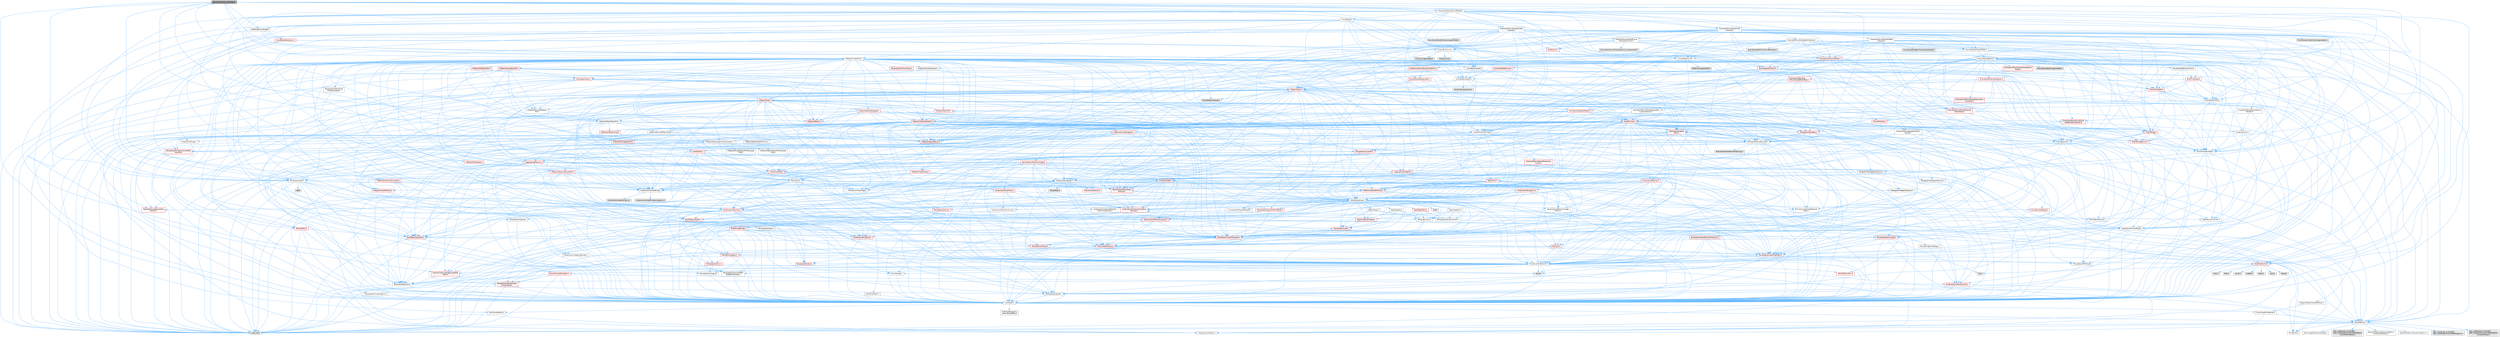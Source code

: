 digraph "BezierChannelCurveModel.h"
{
 // INTERACTIVE_SVG=YES
 // LATEX_PDF_SIZE
  bgcolor="transparent";
  edge [fontname=Helvetica,fontsize=10,labelfontname=Helvetica,labelfontsize=10];
  node [fontname=Helvetica,fontsize=10,shape=box,height=0.2,width=0.4];
  Node1 [id="Node000001",label="BezierChannelCurveModel.h",height=0.2,width=0.4,color="gray40", fillcolor="grey60", style="filled", fontcolor="black",tooltip=" "];
  Node1 -> Node2 [id="edge1_Node000001_Node000002",color="steelblue1",style="solid",tooltip=" "];
  Node2 [id="Node000002",label="Channels/ChannelCurveModel.h",height=0.2,width=0.4,color="grey40", fillcolor="white", style="filled",URL="$de/dfa/ChannelCurveModel_8h.html",tooltip=" "];
  Node2 -> Node3 [id="edge2_Node000002_Node000003",color="steelblue1",style="solid",tooltip=" "];
  Node3 [id="Node000003",label="Channels/MovieSceneBoolChannel.h",height=0.2,width=0.4,color="grey40", fillcolor="white", style="filled",URL="$d9/d66/MovieSceneBoolChannel_8h.html",tooltip=" "];
  Node3 -> Node4 [id="edge3_Node000003_Node000004",color="steelblue1",style="solid",tooltip=" "];
  Node4 [id="Node000004",label="Channels/MovieSceneChannel\lEditorData.h",height=0.2,width=0.4,color="red", fillcolor="#FFF0F0", style="filled",URL="$de/dee/MovieSceneChannelEditorData_8h.html",tooltip=" "];
  Node4 -> Node5 [id="edge4_Node000004_Node000005",color="steelblue1",style="solid",tooltip=" "];
  Node5 [id="Node000005",label="HAL/Platform.h",height=0.2,width=0.4,color="grey40", fillcolor="white", style="filled",URL="$d9/dd0/Platform_8h.html",tooltip=" "];
  Node5 -> Node6 [id="edge5_Node000005_Node000006",color="steelblue1",style="solid",tooltip=" "];
  Node6 [id="Node000006",label="Misc/Build.h",height=0.2,width=0.4,color="grey40", fillcolor="white", style="filled",URL="$d3/dbb/Build_8h.html",tooltip=" "];
  Node5 -> Node7 [id="edge6_Node000005_Node000007",color="steelblue1",style="solid",tooltip=" "];
  Node7 [id="Node000007",label="Misc/LargeWorldCoordinates.h",height=0.2,width=0.4,color="grey40", fillcolor="white", style="filled",URL="$d2/dcb/LargeWorldCoordinates_8h.html",tooltip=" "];
  Node5 -> Node8 [id="edge7_Node000005_Node000008",color="steelblue1",style="solid",tooltip=" "];
  Node8 [id="Node000008",label="type_traits",height=0.2,width=0.4,color="grey60", fillcolor="#E0E0E0", style="filled",tooltip=" "];
  Node5 -> Node9 [id="edge8_Node000005_Node000009",color="steelblue1",style="solid",tooltip=" "];
  Node9 [id="Node000009",label="PreprocessorHelpers.h",height=0.2,width=0.4,color="grey40", fillcolor="white", style="filled",URL="$db/ddb/PreprocessorHelpers_8h.html",tooltip=" "];
  Node5 -> Node10 [id="edge9_Node000005_Node000010",color="steelblue1",style="solid",tooltip=" "];
  Node10 [id="Node000010",label="UBT_COMPILED_PLATFORM\l/UBT_COMPILED_PLATFORMPlatform\lCompilerPreSetup.h",height=0.2,width=0.4,color="grey60", fillcolor="#E0E0E0", style="filled",tooltip=" "];
  Node5 -> Node11 [id="edge10_Node000005_Node000011",color="steelblue1",style="solid",tooltip=" "];
  Node11 [id="Node000011",label="GenericPlatform/GenericPlatform\lCompilerPreSetup.h",height=0.2,width=0.4,color="grey40", fillcolor="white", style="filled",URL="$d9/dc8/GenericPlatformCompilerPreSetup_8h.html",tooltip=" "];
  Node5 -> Node12 [id="edge11_Node000005_Node000012",color="steelblue1",style="solid",tooltip=" "];
  Node12 [id="Node000012",label="GenericPlatform/GenericPlatform.h",height=0.2,width=0.4,color="grey40", fillcolor="white", style="filled",URL="$d6/d84/GenericPlatform_8h.html",tooltip=" "];
  Node5 -> Node13 [id="edge12_Node000005_Node000013",color="steelblue1",style="solid",tooltip=" "];
  Node13 [id="Node000013",label="UBT_COMPILED_PLATFORM\l/UBT_COMPILED_PLATFORMPlatform.h",height=0.2,width=0.4,color="grey60", fillcolor="#E0E0E0", style="filled",tooltip=" "];
  Node5 -> Node14 [id="edge13_Node000005_Node000014",color="steelblue1",style="solid",tooltip=" "];
  Node14 [id="Node000014",label="UBT_COMPILED_PLATFORM\l/UBT_COMPILED_PLATFORMPlatform\lCompilerSetup.h",height=0.2,width=0.4,color="grey60", fillcolor="#E0E0E0", style="filled",tooltip=" "];
  Node4 -> Node15 [id="edge14_Node000004_Node000015",color="steelblue1",style="solid",tooltip=" "];
  Node15 [id="Node000015",label="Internationalization\l/Text.h",height=0.2,width=0.4,color="red", fillcolor="#FFF0F0", style="filled",URL="$d6/d35/Text_8h.html",tooltip=" "];
  Node15 -> Node16 [id="edge15_Node000015_Node000016",color="steelblue1",style="solid",tooltip=" "];
  Node16 [id="Node000016",label="CoreTypes.h",height=0.2,width=0.4,color="grey40", fillcolor="white", style="filled",URL="$dc/dec/CoreTypes_8h.html",tooltip=" "];
  Node16 -> Node5 [id="edge16_Node000016_Node000005",color="steelblue1",style="solid",tooltip=" "];
  Node16 -> Node17 [id="edge17_Node000016_Node000017",color="steelblue1",style="solid",tooltip=" "];
  Node17 [id="Node000017",label="ProfilingDebugging\l/UMemoryDefines.h",height=0.2,width=0.4,color="grey40", fillcolor="white", style="filled",URL="$d2/da2/UMemoryDefines_8h.html",tooltip=" "];
  Node16 -> Node18 [id="edge18_Node000016_Node000018",color="steelblue1",style="solid",tooltip=" "];
  Node18 [id="Node000018",label="Misc/CoreMiscDefines.h",height=0.2,width=0.4,color="grey40", fillcolor="white", style="filled",URL="$da/d38/CoreMiscDefines_8h.html",tooltip=" "];
  Node18 -> Node5 [id="edge19_Node000018_Node000005",color="steelblue1",style="solid",tooltip=" "];
  Node18 -> Node9 [id="edge20_Node000018_Node000009",color="steelblue1",style="solid",tooltip=" "];
  Node16 -> Node19 [id="edge21_Node000016_Node000019",color="steelblue1",style="solid",tooltip=" "];
  Node19 [id="Node000019",label="Misc/CoreDefines.h",height=0.2,width=0.4,color="grey40", fillcolor="white", style="filled",URL="$d3/dd2/CoreDefines_8h.html",tooltip=" "];
  Node15 -> Node23 [id="edge22_Node000015_Node000023",color="steelblue1",style="solid",tooltip=" "];
  Node23 [id="Node000023",label="Misc/AssertionMacros.h",height=0.2,width=0.4,color="grey40", fillcolor="white", style="filled",URL="$d0/dfa/AssertionMacros_8h.html",tooltip=" "];
  Node23 -> Node16 [id="edge23_Node000023_Node000016",color="steelblue1",style="solid",tooltip=" "];
  Node23 -> Node5 [id="edge24_Node000023_Node000005",color="steelblue1",style="solid",tooltip=" "];
  Node23 -> Node24 [id="edge25_Node000023_Node000024",color="steelblue1",style="solid",tooltip=" "];
  Node24 [id="Node000024",label="HAL/PlatformMisc.h",height=0.2,width=0.4,color="red", fillcolor="#FFF0F0", style="filled",URL="$d0/df5/PlatformMisc_8h.html",tooltip=" "];
  Node24 -> Node16 [id="edge26_Node000024_Node000016",color="steelblue1",style="solid",tooltip=" "];
  Node23 -> Node9 [id="edge27_Node000023_Node000009",color="steelblue1",style="solid",tooltip=" "];
  Node23 -> Node57 [id="edge28_Node000023_Node000057",color="steelblue1",style="solid",tooltip=" "];
  Node57 [id="Node000057",label="Templates/EnableIf.h",height=0.2,width=0.4,color="grey40", fillcolor="white", style="filled",URL="$d7/d60/EnableIf_8h.html",tooltip=" "];
  Node57 -> Node16 [id="edge29_Node000057_Node000016",color="steelblue1",style="solid",tooltip=" "];
  Node23 -> Node58 [id="edge30_Node000023_Node000058",color="steelblue1",style="solid",tooltip=" "];
  Node58 [id="Node000058",label="Templates/IsArrayOrRefOf\lTypeByPredicate.h",height=0.2,width=0.4,color="grey40", fillcolor="white", style="filled",URL="$d6/da1/IsArrayOrRefOfTypeByPredicate_8h.html",tooltip=" "];
  Node58 -> Node16 [id="edge31_Node000058_Node000016",color="steelblue1",style="solid",tooltip=" "];
  Node23 -> Node59 [id="edge32_Node000023_Node000059",color="steelblue1",style="solid",tooltip=" "];
  Node59 [id="Node000059",label="Templates/IsValidVariadic\lFunctionArg.h",height=0.2,width=0.4,color="red", fillcolor="#FFF0F0", style="filled",URL="$d0/dc8/IsValidVariadicFunctionArg_8h.html",tooltip=" "];
  Node59 -> Node16 [id="edge33_Node000059_Node000016",color="steelblue1",style="solid",tooltip=" "];
  Node59 -> Node8 [id="edge34_Node000059_Node000008",color="steelblue1",style="solid",tooltip=" "];
  Node23 -> Node61 [id="edge35_Node000023_Node000061",color="steelblue1",style="solid",tooltip=" "];
  Node61 [id="Node000061",label="Traits/IsCharEncodingCompatible\lWith.h",height=0.2,width=0.4,color="red", fillcolor="#FFF0F0", style="filled",URL="$df/dd1/IsCharEncodingCompatibleWith_8h.html",tooltip=" "];
  Node61 -> Node8 [id="edge36_Node000061_Node000008",color="steelblue1",style="solid",tooltip=" "];
  Node23 -> Node63 [id="edge37_Node000023_Node000063",color="steelblue1",style="solid",tooltip=" "];
  Node63 [id="Node000063",label="Misc/VarArgs.h",height=0.2,width=0.4,color="grey40", fillcolor="white", style="filled",URL="$d5/d6f/VarArgs_8h.html",tooltip=" "];
  Node63 -> Node16 [id="edge38_Node000063_Node000016",color="steelblue1",style="solid",tooltip=" "];
  Node23 -> Node64 [id="edge39_Node000023_Node000064",color="steelblue1",style="solid",tooltip=" "];
  Node64 [id="Node000064",label="String/FormatStringSan.h",height=0.2,width=0.4,color="red", fillcolor="#FFF0F0", style="filled",URL="$d3/d8b/FormatStringSan_8h.html",tooltip=" "];
  Node64 -> Node8 [id="edge40_Node000064_Node000008",color="steelblue1",style="solid",tooltip=" "];
  Node64 -> Node16 [id="edge41_Node000064_Node000016",color="steelblue1",style="solid",tooltip=" "];
  Node64 -> Node65 [id="edge42_Node000064_Node000065",color="steelblue1",style="solid",tooltip=" "];
  Node65 [id="Node000065",label="Templates/Requires.h",height=0.2,width=0.4,color="grey40", fillcolor="white", style="filled",URL="$dc/d96/Requires_8h.html",tooltip=" "];
  Node65 -> Node57 [id="edge43_Node000065_Node000057",color="steelblue1",style="solid",tooltip=" "];
  Node65 -> Node8 [id="edge44_Node000065_Node000008",color="steelblue1",style="solid",tooltip=" "];
  Node64 -> Node59 [id="edge45_Node000064_Node000059",color="steelblue1",style="solid",tooltip=" "];
  Node64 -> Node32 [id="edge46_Node000064_Node000032",color="steelblue1",style="solid",tooltip=" "];
  Node32 [id="Node000032",label="Containers/ContainersFwd.h",height=0.2,width=0.4,color="red", fillcolor="#FFF0F0", style="filled",URL="$d4/d0a/ContainersFwd_8h.html",tooltip=" "];
  Node32 -> Node5 [id="edge47_Node000032_Node000005",color="steelblue1",style="solid",tooltip=" "];
  Node32 -> Node16 [id="edge48_Node000032_Node000016",color="steelblue1",style="solid",tooltip=" "];
  Node23 -> Node70 [id="edge49_Node000023_Node000070",color="steelblue1",style="solid",tooltip=" "];
  Node70 [id="Node000070",label="atomic",height=0.2,width=0.4,color="grey60", fillcolor="#E0E0E0", style="filled",tooltip=" "];
  Node15 -> Node48 [id="edge50_Node000015_Node000048",color="steelblue1",style="solid",tooltip=" "];
  Node48 [id="Node000048",label="Misc/EnumClassFlags.h",height=0.2,width=0.4,color="grey40", fillcolor="white", style="filled",URL="$d8/de7/EnumClassFlags_8h.html",tooltip=" "];
  Node15 -> Node71 [id="edge51_Node000015_Node000071",color="steelblue1",style="solid",tooltip=" "];
  Node71 [id="Node000071",label="Templates/UnrealTypeTraits.h",height=0.2,width=0.4,color="red", fillcolor="#FFF0F0", style="filled",URL="$d2/d2d/UnrealTypeTraits_8h.html",tooltip=" "];
  Node71 -> Node16 [id="edge52_Node000071_Node000016",color="steelblue1",style="solid",tooltip=" "];
  Node71 -> Node23 [id="edge53_Node000071_Node000023",color="steelblue1",style="solid",tooltip=" "];
  Node71 -> Node57 [id="edge54_Node000071_Node000057",color="steelblue1",style="solid",tooltip=" "];
  Node71 -> Node75 [id="edge55_Node000071_Node000075",color="steelblue1",style="solid",tooltip=" "];
  Node75 [id="Node000075",label="Templates/Models.h",height=0.2,width=0.4,color="red", fillcolor="#FFF0F0", style="filled",URL="$d3/d0c/Models_8h.html",tooltip=" "];
  Node71 -> Node76 [id="edge56_Node000071_Node000076",color="steelblue1",style="solid",tooltip=" "];
  Node76 [id="Node000076",label="Templates/IsPODType.h",height=0.2,width=0.4,color="grey40", fillcolor="white", style="filled",URL="$d7/db1/IsPODType_8h.html",tooltip=" "];
  Node76 -> Node16 [id="edge57_Node000076_Node000016",color="steelblue1",style="solid",tooltip=" "];
  Node15 -> Node79 [id="edge58_Node000015_Node000079",color="steelblue1",style="solid",tooltip=" "];
  Node79 [id="Node000079",label="Containers/Array.h",height=0.2,width=0.4,color="grey40", fillcolor="white", style="filled",URL="$df/dd0/Array_8h.html",tooltip=" "];
  Node79 -> Node16 [id="edge59_Node000079_Node000016",color="steelblue1",style="solid",tooltip=" "];
  Node79 -> Node23 [id="edge60_Node000079_Node000023",color="steelblue1",style="solid",tooltip=" "];
  Node79 -> Node80 [id="edge61_Node000079_Node000080",color="steelblue1",style="solid",tooltip=" "];
  Node80 [id="Node000080",label="Misc/IntrusiveUnsetOptional\lState.h",height=0.2,width=0.4,color="grey40", fillcolor="white", style="filled",URL="$d2/d0a/IntrusiveUnsetOptionalState_8h.html",tooltip=" "];
  Node80 -> Node81 [id="edge62_Node000080_Node000081",color="steelblue1",style="solid",tooltip=" "];
  Node81 [id="Node000081",label="Misc/OptionalFwd.h",height=0.2,width=0.4,color="grey40", fillcolor="white", style="filled",URL="$dc/d50/OptionalFwd_8h.html",tooltip=" "];
  Node79 -> Node82 [id="edge63_Node000079_Node000082",color="steelblue1",style="solid",tooltip=" "];
  Node82 [id="Node000082",label="Misc/ReverseIterate.h",height=0.2,width=0.4,color="red", fillcolor="#FFF0F0", style="filled",URL="$db/de3/ReverseIterate_8h.html",tooltip=" "];
  Node82 -> Node5 [id="edge64_Node000082_Node000005",color="steelblue1",style="solid",tooltip=" "];
  Node79 -> Node84 [id="edge65_Node000079_Node000084",color="steelblue1",style="solid",tooltip=" "];
  Node84 [id="Node000084",label="HAL/UnrealMemory.h",height=0.2,width=0.4,color="red", fillcolor="#FFF0F0", style="filled",URL="$d9/d96/UnrealMemory_8h.html",tooltip=" "];
  Node84 -> Node16 [id="edge66_Node000084_Node000016",color="steelblue1",style="solid",tooltip=" "];
  Node84 -> Node88 [id="edge67_Node000084_Node000088",color="steelblue1",style="solid",tooltip=" "];
  Node88 [id="Node000088",label="HAL/MemoryBase.h",height=0.2,width=0.4,color="red", fillcolor="#FFF0F0", style="filled",URL="$d6/d9f/MemoryBase_8h.html",tooltip=" "];
  Node88 -> Node16 [id="edge68_Node000088_Node000016",color="steelblue1",style="solid",tooltip=" "];
  Node88 -> Node36 [id="edge69_Node000088_Node000036",color="steelblue1",style="solid",tooltip=" "];
  Node36 [id="Node000036",label="HAL/PlatformCrt.h",height=0.2,width=0.4,color="red", fillcolor="#FFF0F0", style="filled",URL="$d8/d75/PlatformCrt_8h.html",tooltip=" "];
  Node36 -> Node37 [id="edge70_Node000036_Node000037",color="steelblue1",style="solid",tooltip=" "];
  Node37 [id="Node000037",label="new",height=0.2,width=0.4,color="grey60", fillcolor="#E0E0E0", style="filled",tooltip=" "];
  Node36 -> Node38 [id="edge71_Node000036_Node000038",color="steelblue1",style="solid",tooltip=" "];
  Node38 [id="Node000038",label="wchar.h",height=0.2,width=0.4,color="grey60", fillcolor="#E0E0E0", style="filled",tooltip=" "];
  Node36 -> Node39 [id="edge72_Node000036_Node000039",color="steelblue1",style="solid",tooltip=" "];
  Node39 [id="Node000039",label="stddef.h",height=0.2,width=0.4,color="grey60", fillcolor="#E0E0E0", style="filled",tooltip=" "];
  Node36 -> Node40 [id="edge73_Node000036_Node000040",color="steelblue1",style="solid",tooltip=" "];
  Node40 [id="Node000040",label="stdlib.h",height=0.2,width=0.4,color="grey60", fillcolor="#E0E0E0", style="filled",tooltip=" "];
  Node36 -> Node41 [id="edge74_Node000036_Node000041",color="steelblue1",style="solid",tooltip=" "];
  Node41 [id="Node000041",label="stdio.h",height=0.2,width=0.4,color="grey60", fillcolor="#E0E0E0", style="filled",tooltip=" "];
  Node36 -> Node42 [id="edge75_Node000036_Node000042",color="steelblue1",style="solid",tooltip=" "];
  Node42 [id="Node000042",label="stdarg.h",height=0.2,width=0.4,color="grey60", fillcolor="#E0E0E0", style="filled",tooltip=" "];
  Node36 -> Node43 [id="edge76_Node000036_Node000043",color="steelblue1",style="solid",tooltip=" "];
  Node43 [id="Node000043",label="math.h",height=0.2,width=0.4,color="grey60", fillcolor="#E0E0E0", style="filled",tooltip=" "];
  Node36 -> Node44 [id="edge77_Node000036_Node000044",color="steelblue1",style="solid",tooltip=" "];
  Node44 [id="Node000044",label="float.h",height=0.2,width=0.4,color="grey60", fillcolor="#E0E0E0", style="filled",tooltip=" "];
  Node88 -> Node92 [id="edge78_Node000088_Node000092",color="steelblue1",style="solid",tooltip=" "];
  Node92 [id="Node000092",label="Templates/Atomic.h",height=0.2,width=0.4,color="red", fillcolor="#FFF0F0", style="filled",URL="$d3/d91/Atomic_8h.html",tooltip=" "];
  Node92 -> Node95 [id="edge79_Node000092_Node000095",color="steelblue1",style="solid",tooltip=" "];
  Node95 [id="Node000095",label="Templates/IsIntegral.h",height=0.2,width=0.4,color="grey40", fillcolor="white", style="filled",URL="$da/d64/IsIntegral_8h.html",tooltip=" "];
  Node95 -> Node16 [id="edge80_Node000095_Node000016",color="steelblue1",style="solid",tooltip=" "];
  Node92 -> Node70 [id="edge81_Node000092_Node000070",color="steelblue1",style="solid",tooltip=" "];
  Node79 -> Node71 [id="edge82_Node000079_Node000071",color="steelblue1",style="solid",tooltip=" "];
  Node79 -> Node102 [id="edge83_Node000079_Node000102",color="steelblue1",style="solid",tooltip=" "];
  Node102 [id="Node000102",label="Templates/UnrealTemplate.h",height=0.2,width=0.4,color="red", fillcolor="#FFF0F0", style="filled",URL="$d4/d24/UnrealTemplate_8h.html",tooltip=" "];
  Node102 -> Node16 [id="edge84_Node000102_Node000016",color="steelblue1",style="solid",tooltip=" "];
  Node102 -> Node84 [id="edge85_Node000102_Node000084",color="steelblue1",style="solid",tooltip=" "];
  Node102 -> Node71 [id="edge86_Node000102_Node000071",color="steelblue1",style="solid",tooltip=" "];
  Node102 -> Node65 [id="edge87_Node000102_Node000065",color="steelblue1",style="solid",tooltip=" "];
  Node102 -> Node8 [id="edge88_Node000102_Node000008",color="steelblue1",style="solid",tooltip=" "];
  Node79 -> Node108 [id="edge89_Node000079_Node000108",color="steelblue1",style="solid",tooltip=" "];
  Node108 [id="Node000108",label="Containers/AllowShrinking.h",height=0.2,width=0.4,color="grey40", fillcolor="white", style="filled",URL="$d7/d1a/AllowShrinking_8h.html",tooltip=" "];
  Node108 -> Node16 [id="edge90_Node000108_Node000016",color="steelblue1",style="solid",tooltip=" "];
  Node79 -> Node109 [id="edge91_Node000079_Node000109",color="steelblue1",style="solid",tooltip=" "];
  Node109 [id="Node000109",label="Containers/ContainerAllocation\lPolicies.h",height=0.2,width=0.4,color="red", fillcolor="#FFF0F0", style="filled",URL="$d7/dff/ContainerAllocationPolicies_8h.html",tooltip=" "];
  Node109 -> Node16 [id="edge92_Node000109_Node000016",color="steelblue1",style="solid",tooltip=" "];
  Node109 -> Node109 [id="edge93_Node000109_Node000109",color="steelblue1",style="solid",tooltip=" "];
  Node109 -> Node111 [id="edge94_Node000109_Node000111",color="steelblue1",style="solid",tooltip=" "];
  Node111 [id="Node000111",label="HAL/PlatformMath.h",height=0.2,width=0.4,color="red", fillcolor="#FFF0F0", style="filled",URL="$dc/d53/PlatformMath_8h.html",tooltip=" "];
  Node111 -> Node16 [id="edge95_Node000111_Node000016",color="steelblue1",style="solid",tooltip=" "];
  Node109 -> Node84 [id="edge96_Node000109_Node000084",color="steelblue1",style="solid",tooltip=" "];
  Node109 -> Node46 [id="edge97_Node000109_Node000046",color="steelblue1",style="solid",tooltip=" "];
  Node46 [id="Node000046",label="Math/NumericLimits.h",height=0.2,width=0.4,color="grey40", fillcolor="white", style="filled",URL="$df/d1b/NumericLimits_8h.html",tooltip=" "];
  Node46 -> Node16 [id="edge98_Node000046_Node000016",color="steelblue1",style="solid",tooltip=" "];
  Node109 -> Node23 [id="edge99_Node000109_Node000023",color="steelblue1",style="solid",tooltip=" "];
  Node109 -> Node120 [id="edge100_Node000109_Node000120",color="steelblue1",style="solid",tooltip=" "];
  Node120 [id="Node000120",label="Templates/MemoryOps.h",height=0.2,width=0.4,color="red", fillcolor="#FFF0F0", style="filled",URL="$db/dea/MemoryOps_8h.html",tooltip=" "];
  Node120 -> Node16 [id="edge101_Node000120_Node000016",color="steelblue1",style="solid",tooltip=" "];
  Node120 -> Node84 [id="edge102_Node000120_Node000084",color="steelblue1",style="solid",tooltip=" "];
  Node120 -> Node65 [id="edge103_Node000120_Node000065",color="steelblue1",style="solid",tooltip=" "];
  Node120 -> Node71 [id="edge104_Node000120_Node000071",color="steelblue1",style="solid",tooltip=" "];
  Node120 -> Node37 [id="edge105_Node000120_Node000037",color="steelblue1",style="solid",tooltip=" "];
  Node120 -> Node8 [id="edge106_Node000120_Node000008",color="steelblue1",style="solid",tooltip=" "];
  Node109 -> Node8 [id="edge107_Node000109_Node000008",color="steelblue1",style="solid",tooltip=" "];
  Node79 -> Node121 [id="edge108_Node000079_Node000121",color="steelblue1",style="solid",tooltip=" "];
  Node121 [id="Node000121",label="Containers/ContainerElement\lTypeCompatibility.h",height=0.2,width=0.4,color="grey40", fillcolor="white", style="filled",URL="$df/ddf/ContainerElementTypeCompatibility_8h.html",tooltip=" "];
  Node121 -> Node16 [id="edge109_Node000121_Node000016",color="steelblue1",style="solid",tooltip=" "];
  Node121 -> Node71 [id="edge110_Node000121_Node000071",color="steelblue1",style="solid",tooltip=" "];
  Node79 -> Node122 [id="edge111_Node000079_Node000122",color="steelblue1",style="solid",tooltip=" "];
  Node122 [id="Node000122",label="Serialization/Archive.h",height=0.2,width=0.4,color="red", fillcolor="#FFF0F0", style="filled",URL="$d7/d3b/Archive_8h.html",tooltip=" "];
  Node122 -> Node16 [id="edge112_Node000122_Node000016",color="steelblue1",style="solid",tooltip=" "];
  Node122 -> Node23 [id="edge113_Node000122_Node000023",color="steelblue1",style="solid",tooltip=" "];
  Node122 -> Node6 [id="edge114_Node000122_Node000006",color="steelblue1",style="solid",tooltip=" "];
  Node122 -> Node63 [id="edge115_Node000122_Node000063",color="steelblue1",style="solid",tooltip=" "];
  Node122 -> Node57 [id="edge116_Node000122_Node000057",color="steelblue1",style="solid",tooltip=" "];
  Node122 -> Node58 [id="edge117_Node000122_Node000058",color="steelblue1",style="solid",tooltip=" "];
  Node122 -> Node116 [id="edge118_Node000122_Node000116",color="steelblue1",style="solid",tooltip=" "];
  Node116 [id="Node000116",label="Templates/IsSigned.h",height=0.2,width=0.4,color="grey40", fillcolor="white", style="filled",URL="$d8/dd8/IsSigned_8h.html",tooltip=" "];
  Node116 -> Node16 [id="edge119_Node000116_Node000016",color="steelblue1",style="solid",tooltip=" "];
  Node122 -> Node59 [id="edge120_Node000122_Node000059",color="steelblue1",style="solid",tooltip=" "];
  Node122 -> Node102 [id="edge121_Node000122_Node000102",color="steelblue1",style="solid",tooltip=" "];
  Node122 -> Node61 [id="edge122_Node000122_Node000061",color="steelblue1",style="solid",tooltip=" "];
  Node79 -> Node132 [id="edge123_Node000079_Node000132",color="steelblue1",style="solid",tooltip=" "];
  Node132 [id="Node000132",label="Serialization/MemoryImage\lWriter.h",height=0.2,width=0.4,color="grey40", fillcolor="white", style="filled",URL="$d0/d08/MemoryImageWriter_8h.html",tooltip=" "];
  Node132 -> Node16 [id="edge124_Node000132_Node000016",color="steelblue1",style="solid",tooltip=" "];
  Node132 -> Node133 [id="edge125_Node000132_Node000133",color="steelblue1",style="solid",tooltip=" "];
  Node133 [id="Node000133",label="Serialization/MemoryLayout.h",height=0.2,width=0.4,color="red", fillcolor="#FFF0F0", style="filled",URL="$d7/d66/MemoryLayout_8h.html",tooltip=" "];
  Node133 -> Node136 [id="edge126_Node000133_Node000136",color="steelblue1",style="solid",tooltip=" "];
  Node136 [id="Node000136",label="Containers/EnumAsByte.h",height=0.2,width=0.4,color="grey40", fillcolor="white", style="filled",URL="$d6/d9a/EnumAsByte_8h.html",tooltip=" "];
  Node136 -> Node16 [id="edge127_Node000136_Node000016",color="steelblue1",style="solid",tooltip=" "];
  Node136 -> Node76 [id="edge128_Node000136_Node000076",color="steelblue1",style="solid",tooltip=" "];
  Node136 -> Node137 [id="edge129_Node000136_Node000137",color="steelblue1",style="solid",tooltip=" "];
  Node137 [id="Node000137",label="Templates/TypeHash.h",height=0.2,width=0.4,color="red", fillcolor="#FFF0F0", style="filled",URL="$d1/d62/TypeHash_8h.html",tooltip=" "];
  Node137 -> Node16 [id="edge130_Node000137_Node000016",color="steelblue1",style="solid",tooltip=" "];
  Node137 -> Node65 [id="edge131_Node000137_Node000065",color="steelblue1",style="solid",tooltip=" "];
  Node137 -> Node138 [id="edge132_Node000137_Node000138",color="steelblue1",style="solid",tooltip=" "];
  Node138 [id="Node000138",label="Misc/Crc.h",height=0.2,width=0.4,color="red", fillcolor="#FFF0F0", style="filled",URL="$d4/dd2/Crc_8h.html",tooltip=" "];
  Node138 -> Node16 [id="edge133_Node000138_Node000016",color="steelblue1",style="solid",tooltip=" "];
  Node138 -> Node23 [id="edge134_Node000138_Node000023",color="steelblue1",style="solid",tooltip=" "];
  Node138 -> Node71 [id="edge135_Node000138_Node000071",color="steelblue1",style="solid",tooltip=" "];
  Node137 -> Node8 [id="edge136_Node000137_Node000008",color="steelblue1",style="solid",tooltip=" "];
  Node133 -> Node26 [id="edge137_Node000133_Node000026",color="steelblue1",style="solid",tooltip=" "];
  Node26 [id="Node000026",label="Containers/StringFwd.h",height=0.2,width=0.4,color="red", fillcolor="#FFF0F0", style="filled",URL="$df/d37/StringFwd_8h.html",tooltip=" "];
  Node26 -> Node16 [id="edge138_Node000026_Node000016",color="steelblue1",style="solid",tooltip=" "];
  Node26 -> Node27 [id="edge139_Node000026_Node000027",color="steelblue1",style="solid",tooltip=" "];
  Node27 [id="Node000027",label="Traits/ElementType.h",height=0.2,width=0.4,color="red", fillcolor="#FFF0F0", style="filled",URL="$d5/d4f/ElementType_8h.html",tooltip=" "];
  Node27 -> Node5 [id="edge140_Node000027_Node000005",color="steelblue1",style="solid",tooltip=" "];
  Node27 -> Node8 [id="edge141_Node000027_Node000008",color="steelblue1",style="solid",tooltip=" "];
  Node133 -> Node84 [id="edge142_Node000133_Node000084",color="steelblue1",style="solid",tooltip=" "];
  Node133 -> Node57 [id="edge143_Node000133_Node000057",color="steelblue1",style="solid",tooltip=" "];
  Node133 -> Node75 [id="edge144_Node000133_Node000075",color="steelblue1",style="solid",tooltip=" "];
  Node133 -> Node102 [id="edge145_Node000133_Node000102",color="steelblue1",style="solid",tooltip=" "];
  Node79 -> Node146 [id="edge146_Node000079_Node000146",color="steelblue1",style="solid",tooltip=" "];
  Node146 [id="Node000146",label="Algo/Heapify.h",height=0.2,width=0.4,color="grey40", fillcolor="white", style="filled",URL="$d0/d2a/Heapify_8h.html",tooltip=" "];
  Node146 -> Node147 [id="edge147_Node000146_Node000147",color="steelblue1",style="solid",tooltip=" "];
  Node147 [id="Node000147",label="Algo/Impl/BinaryHeap.h",height=0.2,width=0.4,color="red", fillcolor="#FFF0F0", style="filled",URL="$d7/da3/Algo_2Impl_2BinaryHeap_8h.html",tooltip=" "];
  Node147 -> Node148 [id="edge148_Node000147_Node000148",color="steelblue1",style="solid",tooltip=" "];
  Node148 [id="Node000148",label="Templates/Invoke.h",height=0.2,width=0.4,color="red", fillcolor="#FFF0F0", style="filled",URL="$d7/deb/Invoke_8h.html",tooltip=" "];
  Node148 -> Node16 [id="edge149_Node000148_Node000016",color="steelblue1",style="solid",tooltip=" "];
  Node148 -> Node102 [id="edge150_Node000148_Node000102",color="steelblue1",style="solid",tooltip=" "];
  Node148 -> Node8 [id="edge151_Node000148_Node000008",color="steelblue1",style="solid",tooltip=" "];
  Node147 -> Node8 [id="edge152_Node000147_Node000008",color="steelblue1",style="solid",tooltip=" "];
  Node146 -> Node152 [id="edge153_Node000146_Node000152",color="steelblue1",style="solid",tooltip=" "];
  Node152 [id="Node000152",label="Templates/IdentityFunctor.h",height=0.2,width=0.4,color="grey40", fillcolor="white", style="filled",URL="$d7/d2e/IdentityFunctor_8h.html",tooltip=" "];
  Node152 -> Node5 [id="edge154_Node000152_Node000005",color="steelblue1",style="solid",tooltip=" "];
  Node146 -> Node148 [id="edge155_Node000146_Node000148",color="steelblue1",style="solid",tooltip=" "];
  Node146 -> Node153 [id="edge156_Node000146_Node000153",color="steelblue1",style="solid",tooltip=" "];
  Node153 [id="Node000153",label="Templates/Less.h",height=0.2,width=0.4,color="grey40", fillcolor="white", style="filled",URL="$de/dc8/Less_8h.html",tooltip=" "];
  Node153 -> Node16 [id="edge157_Node000153_Node000016",color="steelblue1",style="solid",tooltip=" "];
  Node153 -> Node102 [id="edge158_Node000153_Node000102",color="steelblue1",style="solid",tooltip=" "];
  Node146 -> Node102 [id="edge159_Node000146_Node000102",color="steelblue1",style="solid",tooltip=" "];
  Node79 -> Node154 [id="edge160_Node000079_Node000154",color="steelblue1",style="solid",tooltip=" "];
  Node154 [id="Node000154",label="Algo/HeapSort.h",height=0.2,width=0.4,color="grey40", fillcolor="white", style="filled",URL="$d3/d92/HeapSort_8h.html",tooltip=" "];
  Node154 -> Node147 [id="edge161_Node000154_Node000147",color="steelblue1",style="solid",tooltip=" "];
  Node154 -> Node152 [id="edge162_Node000154_Node000152",color="steelblue1",style="solid",tooltip=" "];
  Node154 -> Node153 [id="edge163_Node000154_Node000153",color="steelblue1",style="solid",tooltip=" "];
  Node154 -> Node102 [id="edge164_Node000154_Node000102",color="steelblue1",style="solid",tooltip=" "];
  Node79 -> Node155 [id="edge165_Node000079_Node000155",color="steelblue1",style="solid",tooltip=" "];
  Node155 [id="Node000155",label="Algo/IsHeap.h",height=0.2,width=0.4,color="grey40", fillcolor="white", style="filled",URL="$de/d32/IsHeap_8h.html",tooltip=" "];
  Node155 -> Node147 [id="edge166_Node000155_Node000147",color="steelblue1",style="solid",tooltip=" "];
  Node155 -> Node152 [id="edge167_Node000155_Node000152",color="steelblue1",style="solid",tooltip=" "];
  Node155 -> Node148 [id="edge168_Node000155_Node000148",color="steelblue1",style="solid",tooltip=" "];
  Node155 -> Node153 [id="edge169_Node000155_Node000153",color="steelblue1",style="solid",tooltip=" "];
  Node155 -> Node102 [id="edge170_Node000155_Node000102",color="steelblue1",style="solid",tooltip=" "];
  Node79 -> Node147 [id="edge171_Node000079_Node000147",color="steelblue1",style="solid",tooltip=" "];
  Node79 -> Node156 [id="edge172_Node000079_Node000156",color="steelblue1",style="solid",tooltip=" "];
  Node156 [id="Node000156",label="Algo/StableSort.h",height=0.2,width=0.4,color="red", fillcolor="#FFF0F0", style="filled",URL="$d7/d3c/StableSort_8h.html",tooltip=" "];
  Node156 -> Node152 [id="edge173_Node000156_Node000152",color="steelblue1",style="solid",tooltip=" "];
  Node156 -> Node148 [id="edge174_Node000156_Node000148",color="steelblue1",style="solid",tooltip=" "];
  Node156 -> Node153 [id="edge175_Node000156_Node000153",color="steelblue1",style="solid",tooltip=" "];
  Node156 -> Node102 [id="edge176_Node000156_Node000102",color="steelblue1",style="solid",tooltip=" "];
  Node79 -> Node159 [id="edge177_Node000079_Node000159",color="steelblue1",style="solid",tooltip=" "];
  Node159 [id="Node000159",label="Concepts/GetTypeHashable.h",height=0.2,width=0.4,color="grey40", fillcolor="white", style="filled",URL="$d3/da2/GetTypeHashable_8h.html",tooltip=" "];
  Node159 -> Node16 [id="edge178_Node000159_Node000016",color="steelblue1",style="solid",tooltip=" "];
  Node159 -> Node137 [id="edge179_Node000159_Node000137",color="steelblue1",style="solid",tooltip=" "];
  Node79 -> Node152 [id="edge180_Node000079_Node000152",color="steelblue1",style="solid",tooltip=" "];
  Node79 -> Node148 [id="edge181_Node000079_Node000148",color="steelblue1",style="solid",tooltip=" "];
  Node79 -> Node153 [id="edge182_Node000079_Node000153",color="steelblue1",style="solid",tooltip=" "];
  Node79 -> Node160 [id="edge183_Node000079_Node000160",color="steelblue1",style="solid",tooltip=" "];
  Node160 [id="Node000160",label="Templates/LosesQualifiers\lFromTo.h",height=0.2,width=0.4,color="red", fillcolor="#FFF0F0", style="filled",URL="$d2/db3/LosesQualifiersFromTo_8h.html",tooltip=" "];
  Node160 -> Node8 [id="edge184_Node000160_Node000008",color="steelblue1",style="solid",tooltip=" "];
  Node79 -> Node65 [id="edge185_Node000079_Node000065",color="steelblue1",style="solid",tooltip=" "];
  Node79 -> Node161 [id="edge186_Node000079_Node000161",color="steelblue1",style="solid",tooltip=" "];
  Node161 [id="Node000161",label="Templates/Sorting.h",height=0.2,width=0.4,color="red", fillcolor="#FFF0F0", style="filled",URL="$d3/d9e/Sorting_8h.html",tooltip=" "];
  Node161 -> Node16 [id="edge187_Node000161_Node000016",color="steelblue1",style="solid",tooltip=" "];
  Node161 -> Node111 [id="edge188_Node000161_Node000111",color="steelblue1",style="solid",tooltip=" "];
  Node161 -> Node153 [id="edge189_Node000161_Node000153",color="steelblue1",style="solid",tooltip=" "];
  Node79 -> Node165 [id="edge190_Node000079_Node000165",color="steelblue1",style="solid",tooltip=" "];
  Node165 [id="Node000165",label="Templates/AlignmentTemplates.h",height=0.2,width=0.4,color="red", fillcolor="#FFF0F0", style="filled",URL="$dd/d32/AlignmentTemplates_8h.html",tooltip=" "];
  Node165 -> Node16 [id="edge191_Node000165_Node000016",color="steelblue1",style="solid",tooltip=" "];
  Node165 -> Node95 [id="edge192_Node000165_Node000095",color="steelblue1",style="solid",tooltip=" "];
  Node79 -> Node27 [id="edge193_Node000079_Node000027",color="steelblue1",style="solid",tooltip=" "];
  Node79 -> Node117 [id="edge194_Node000079_Node000117",color="steelblue1",style="solid",tooltip=" "];
  Node117 [id="Node000117",label="limits",height=0.2,width=0.4,color="grey60", fillcolor="#E0E0E0", style="filled",tooltip=" "];
  Node79 -> Node8 [id="edge195_Node000079_Node000008",color="steelblue1",style="solid",tooltip=" "];
  Node15 -> Node166 [id="edge196_Node000015_Node000166",color="steelblue1",style="solid",tooltip=" "];
  Node166 [id="Node000166",label="Containers/UnrealString.h",height=0.2,width=0.4,color="grey40", fillcolor="white", style="filled",URL="$d5/dba/UnrealString_8h.html",tooltip=" "];
  Node166 -> Node167 [id="edge197_Node000166_Node000167",color="steelblue1",style="solid",tooltip=" "];
  Node167 [id="Node000167",label="Containers/UnrealStringIncludes.h.inl",height=0.2,width=0.4,color="grey60", fillcolor="#E0E0E0", style="filled",tooltip=" "];
  Node166 -> Node168 [id="edge198_Node000166_Node000168",color="steelblue1",style="solid",tooltip=" "];
  Node168 [id="Node000168",label="Containers/UnrealString.h.inl",height=0.2,width=0.4,color="grey60", fillcolor="#E0E0E0", style="filled",tooltip=" "];
  Node166 -> Node169 [id="edge199_Node000166_Node000169",color="steelblue1",style="solid",tooltip=" "];
  Node169 [id="Node000169",label="Misc/StringFormatArg.h",height=0.2,width=0.4,color="grey40", fillcolor="white", style="filled",URL="$d2/d16/StringFormatArg_8h.html",tooltip=" "];
  Node169 -> Node32 [id="edge200_Node000169_Node000032",color="steelblue1",style="solid",tooltip=" "];
  Node15 -> Node136 [id="edge201_Node000015_Node000136",color="steelblue1",style="solid",tooltip=" "];
  Node15 -> Node214 [id="edge202_Node000015_Node000214",color="steelblue1",style="solid",tooltip=" "];
  Node214 [id="Node000214",label="Templates/SharedPointer.h",height=0.2,width=0.4,color="grey40", fillcolor="white", style="filled",URL="$d2/d17/SharedPointer_8h.html",tooltip=" "];
  Node214 -> Node16 [id="edge203_Node000214_Node000016",color="steelblue1",style="solid",tooltip=" "];
  Node214 -> Node80 [id="edge204_Node000214_Node000080",color="steelblue1",style="solid",tooltip=" "];
  Node214 -> Node215 [id="edge205_Node000214_Node000215",color="steelblue1",style="solid",tooltip=" "];
  Node215 [id="Node000215",label="Templates/PointerIsConvertible\lFromTo.h",height=0.2,width=0.4,color="red", fillcolor="#FFF0F0", style="filled",URL="$d6/d65/PointerIsConvertibleFromTo_8h.html",tooltip=" "];
  Node215 -> Node16 [id="edge206_Node000215_Node000016",color="steelblue1",style="solid",tooltip=" "];
  Node215 -> Node160 [id="edge207_Node000215_Node000160",color="steelblue1",style="solid",tooltip=" "];
  Node215 -> Node8 [id="edge208_Node000215_Node000008",color="steelblue1",style="solid",tooltip=" "];
  Node214 -> Node23 [id="edge209_Node000214_Node000023",color="steelblue1",style="solid",tooltip=" "];
  Node214 -> Node84 [id="edge210_Node000214_Node000084",color="steelblue1",style="solid",tooltip=" "];
  Node214 -> Node79 [id="edge211_Node000214_Node000079",color="steelblue1",style="solid",tooltip=" "];
  Node214 -> Node171 [id="edge212_Node000214_Node000171",color="steelblue1",style="solid",tooltip=" "];
  Node171 [id="Node000171",label="Containers/Map.h",height=0.2,width=0.4,color="red", fillcolor="#FFF0F0", style="filled",URL="$df/d79/Map_8h.html",tooltip=" "];
  Node171 -> Node16 [id="edge213_Node000171_Node000016",color="steelblue1",style="solid",tooltip=" "];
  Node171 -> Node121 [id="edge214_Node000171_Node000121",color="steelblue1",style="solid",tooltip=" "];
  Node171 -> Node173 [id="edge215_Node000171_Node000173",color="steelblue1",style="solid",tooltip=" "];
  Node173 [id="Node000173",label="Containers/Set.h",height=0.2,width=0.4,color="red", fillcolor="#FFF0F0", style="filled",URL="$d4/d45/Set_8h.html",tooltip=" "];
  Node173 -> Node109 [id="edge216_Node000173_Node000109",color="steelblue1",style="solid",tooltip=" "];
  Node173 -> Node121 [id="edge217_Node000173_Node000121",color="steelblue1",style="solid",tooltip=" "];
  Node173 -> Node32 [id="edge218_Node000173_Node000032",color="steelblue1",style="solid",tooltip=" "];
  Node173 -> Node164 [id="edge219_Node000173_Node000164",color="steelblue1",style="solid",tooltip=" "];
  Node164 [id="Node000164",label="Math/UnrealMathUtility.h",height=0.2,width=0.4,color="red", fillcolor="#FFF0F0", style="filled",URL="$db/db8/UnrealMathUtility_8h.html",tooltip=" "];
  Node164 -> Node16 [id="edge220_Node000164_Node000016",color="steelblue1",style="solid",tooltip=" "];
  Node164 -> Node23 [id="edge221_Node000164_Node000023",color="steelblue1",style="solid",tooltip=" "];
  Node164 -> Node111 [id="edge222_Node000164_Node000111",color="steelblue1",style="solid",tooltip=" "];
  Node164 -> Node65 [id="edge223_Node000164_Node000065",color="steelblue1",style="solid",tooltip=" "];
  Node173 -> Node23 [id="edge224_Node000173_Node000023",color="steelblue1",style="solid",tooltip=" "];
  Node173 -> Node132 [id="edge225_Node000173_Node000132",color="steelblue1",style="solid",tooltip=" "];
  Node173 -> Node178 [id="edge226_Node000173_Node000178",color="steelblue1",style="solid",tooltip=" "];
  Node178 [id="Node000178",label="Serialization/Structured\lArchive.h",height=0.2,width=0.4,color="red", fillcolor="#FFF0F0", style="filled",URL="$d9/d1e/StructuredArchive_8h.html",tooltip=" "];
  Node178 -> Node79 [id="edge227_Node000178_Node000079",color="steelblue1",style="solid",tooltip=" "];
  Node178 -> Node109 [id="edge228_Node000178_Node000109",color="steelblue1",style="solid",tooltip=" "];
  Node178 -> Node16 [id="edge229_Node000178_Node000016",color="steelblue1",style="solid",tooltip=" "];
  Node178 -> Node6 [id="edge230_Node000178_Node000006",color="steelblue1",style="solid",tooltip=" "];
  Node178 -> Node122 [id="edge231_Node000178_Node000122",color="steelblue1",style="solid",tooltip=" "];
  Node173 -> Node161 [id="edge232_Node000173_Node000161",color="steelblue1",style="solid",tooltip=" "];
  Node173 -> Node137 [id="edge233_Node000173_Node000137",color="steelblue1",style="solid",tooltip=" "];
  Node173 -> Node102 [id="edge234_Node000173_Node000102",color="steelblue1",style="solid",tooltip=" "];
  Node173 -> Node8 [id="edge235_Node000173_Node000008",color="steelblue1",style="solid",tooltip=" "];
  Node171 -> Node166 [id="edge236_Node000171_Node000166",color="steelblue1",style="solid",tooltip=" "];
  Node171 -> Node23 [id="edge237_Node000171_Node000023",color="steelblue1",style="solid",tooltip=" "];
  Node171 -> Node161 [id="edge238_Node000171_Node000161",color="steelblue1",style="solid",tooltip=" "];
  Node171 -> Node198 [id="edge239_Node000171_Node000198",color="steelblue1",style="solid",tooltip=" "];
  Node198 [id="Node000198",label="Templates/Tuple.h",height=0.2,width=0.4,color="grey40", fillcolor="white", style="filled",URL="$d2/d4f/Tuple_8h.html",tooltip=" "];
  Node198 -> Node16 [id="edge240_Node000198_Node000016",color="steelblue1",style="solid",tooltip=" "];
  Node198 -> Node102 [id="edge241_Node000198_Node000102",color="steelblue1",style="solid",tooltip=" "];
  Node198 -> Node199 [id="edge242_Node000198_Node000199",color="steelblue1",style="solid",tooltip=" "];
  Node199 [id="Node000199",label="Delegates/IntegerSequence.h",height=0.2,width=0.4,color="grey40", fillcolor="white", style="filled",URL="$d2/dcc/IntegerSequence_8h.html",tooltip=" "];
  Node199 -> Node16 [id="edge243_Node000199_Node000016",color="steelblue1",style="solid",tooltip=" "];
  Node198 -> Node148 [id="edge244_Node000198_Node000148",color="steelblue1",style="solid",tooltip=" "];
  Node198 -> Node178 [id="edge245_Node000198_Node000178",color="steelblue1",style="solid",tooltip=" "];
  Node198 -> Node133 [id="edge246_Node000198_Node000133",color="steelblue1",style="solid",tooltip=" "];
  Node198 -> Node65 [id="edge247_Node000198_Node000065",color="steelblue1",style="solid",tooltip=" "];
  Node198 -> Node137 [id="edge248_Node000198_Node000137",color="steelblue1",style="solid",tooltip=" "];
  Node198 -> Node200 [id="edge249_Node000198_Node000200",color="steelblue1",style="solid",tooltip=" "];
  Node200 [id="Node000200",label="tuple",height=0.2,width=0.4,color="grey60", fillcolor="#E0E0E0", style="filled",tooltip=" "];
  Node198 -> Node8 [id="edge250_Node000198_Node000008",color="steelblue1",style="solid",tooltip=" "];
  Node171 -> Node102 [id="edge251_Node000171_Node000102",color="steelblue1",style="solid",tooltip=" "];
  Node171 -> Node71 [id="edge252_Node000171_Node000071",color="steelblue1",style="solid",tooltip=" "];
  Node171 -> Node8 [id="edge253_Node000171_Node000008",color="steelblue1",style="solid",tooltip=" "];
  Node214 -> Node216 [id="edge254_Node000214_Node000216",color="steelblue1",style="solid",tooltip=" "];
  Node216 [id="Node000216",label="CoreGlobals.h",height=0.2,width=0.4,color="red", fillcolor="#FFF0F0", style="filled",URL="$d5/d8c/CoreGlobals_8h.html",tooltip=" "];
  Node216 -> Node166 [id="edge255_Node000216_Node000166",color="steelblue1",style="solid",tooltip=" "];
  Node216 -> Node16 [id="edge256_Node000216_Node000016",color="steelblue1",style="solid",tooltip=" "];
  Node216 -> Node220 [id="edge257_Node000216_Node000220",color="steelblue1",style="solid",tooltip=" "];
  Node220 [id="Node000220",label="Logging/LogMacros.h",height=0.2,width=0.4,color="red", fillcolor="#FFF0F0", style="filled",URL="$d0/d16/LogMacros_8h.html",tooltip=" "];
  Node220 -> Node166 [id="edge258_Node000220_Node000166",color="steelblue1",style="solid",tooltip=" "];
  Node220 -> Node16 [id="edge259_Node000220_Node000016",color="steelblue1",style="solid",tooltip=" "];
  Node220 -> Node9 [id="edge260_Node000220_Node000009",color="steelblue1",style="solid",tooltip=" "];
  Node220 -> Node221 [id="edge261_Node000220_Node000221",color="steelblue1",style="solid",tooltip=" "];
  Node221 [id="Node000221",label="Logging/LogCategory.h",height=0.2,width=0.4,color="red", fillcolor="#FFF0F0", style="filled",URL="$d9/d36/LogCategory_8h.html",tooltip=" "];
  Node221 -> Node16 [id="edge262_Node000221_Node000016",color="steelblue1",style="solid",tooltip=" "];
  Node221 -> Node201 [id="edge263_Node000221_Node000201",color="steelblue1",style="solid",tooltip=" "];
  Node201 [id="Node000201",label="UObject/NameTypes.h",height=0.2,width=0.4,color="grey40", fillcolor="white", style="filled",URL="$d6/d35/NameTypes_8h.html",tooltip=" "];
  Node201 -> Node16 [id="edge264_Node000201_Node000016",color="steelblue1",style="solid",tooltip=" "];
  Node201 -> Node23 [id="edge265_Node000201_Node000023",color="steelblue1",style="solid",tooltip=" "];
  Node201 -> Node84 [id="edge266_Node000201_Node000084",color="steelblue1",style="solid",tooltip=" "];
  Node201 -> Node71 [id="edge267_Node000201_Node000071",color="steelblue1",style="solid",tooltip=" "];
  Node201 -> Node102 [id="edge268_Node000201_Node000102",color="steelblue1",style="solid",tooltip=" "];
  Node201 -> Node166 [id="edge269_Node000201_Node000166",color="steelblue1",style="solid",tooltip=" "];
  Node201 -> Node202 [id="edge270_Node000201_Node000202",color="steelblue1",style="solid",tooltip=" "];
  Node202 [id="Node000202",label="HAL/CriticalSection.h",height=0.2,width=0.4,color="red", fillcolor="#FFF0F0", style="filled",URL="$d6/d90/CriticalSection_8h.html",tooltip=" "];
  Node201 -> Node205 [id="edge271_Node000201_Node000205",color="steelblue1",style="solid",tooltip=" "];
  Node205 [id="Node000205",label="Containers/StringConv.h",height=0.2,width=0.4,color="red", fillcolor="#FFF0F0", style="filled",URL="$d3/ddf/StringConv_8h.html",tooltip=" "];
  Node205 -> Node16 [id="edge272_Node000205_Node000016",color="steelblue1",style="solid",tooltip=" "];
  Node205 -> Node23 [id="edge273_Node000205_Node000023",color="steelblue1",style="solid",tooltip=" "];
  Node205 -> Node109 [id="edge274_Node000205_Node000109",color="steelblue1",style="solid",tooltip=" "];
  Node205 -> Node79 [id="edge275_Node000205_Node000079",color="steelblue1",style="solid",tooltip=" "];
  Node205 -> Node102 [id="edge276_Node000205_Node000102",color="steelblue1",style="solid",tooltip=" "];
  Node205 -> Node71 [id="edge277_Node000205_Node000071",color="steelblue1",style="solid",tooltip=" "];
  Node205 -> Node27 [id="edge278_Node000205_Node000027",color="steelblue1",style="solid",tooltip=" "];
  Node205 -> Node61 [id="edge279_Node000205_Node000061",color="steelblue1",style="solid",tooltip=" "];
  Node205 -> Node8 [id="edge280_Node000205_Node000008",color="steelblue1",style="solid",tooltip=" "];
  Node201 -> Node26 [id="edge281_Node000201_Node000026",color="steelblue1",style="solid",tooltip=" "];
  Node201 -> Node206 [id="edge282_Node000201_Node000206",color="steelblue1",style="solid",tooltip=" "];
  Node206 [id="Node000206",label="UObject/UnrealNames.h",height=0.2,width=0.4,color="red", fillcolor="#FFF0F0", style="filled",URL="$d8/db1/UnrealNames_8h.html",tooltip=" "];
  Node206 -> Node16 [id="edge283_Node000206_Node000016",color="steelblue1",style="solid",tooltip=" "];
  Node201 -> Node92 [id="edge284_Node000201_Node000092",color="steelblue1",style="solid",tooltip=" "];
  Node201 -> Node133 [id="edge285_Node000201_Node000133",color="steelblue1",style="solid",tooltip=" "];
  Node201 -> Node80 [id="edge286_Node000201_Node000080",color="steelblue1",style="solid",tooltip=" "];
  Node201 -> Node208 [id="edge287_Node000201_Node000208",color="steelblue1",style="solid",tooltip=" "];
  Node208 [id="Node000208",label="Misc/StringBuilder.h",height=0.2,width=0.4,color="red", fillcolor="#FFF0F0", style="filled",URL="$d4/d52/StringBuilder_8h.html",tooltip=" "];
  Node208 -> Node26 [id="edge288_Node000208_Node000026",color="steelblue1",style="solid",tooltip=" "];
  Node208 -> Node16 [id="edge289_Node000208_Node000016",color="steelblue1",style="solid",tooltip=" "];
  Node208 -> Node84 [id="edge290_Node000208_Node000084",color="steelblue1",style="solid",tooltip=" "];
  Node208 -> Node23 [id="edge291_Node000208_Node000023",color="steelblue1",style="solid",tooltip=" "];
  Node208 -> Node57 [id="edge292_Node000208_Node000057",color="steelblue1",style="solid",tooltip=" "];
  Node208 -> Node58 [id="edge293_Node000208_Node000058",color="steelblue1",style="solid",tooltip=" "];
  Node208 -> Node59 [id="edge294_Node000208_Node000059",color="steelblue1",style="solid",tooltip=" "];
  Node208 -> Node65 [id="edge295_Node000208_Node000065",color="steelblue1",style="solid",tooltip=" "];
  Node208 -> Node102 [id="edge296_Node000208_Node000102",color="steelblue1",style="solid",tooltip=" "];
  Node208 -> Node71 [id="edge297_Node000208_Node000071",color="steelblue1",style="solid",tooltip=" "];
  Node208 -> Node61 [id="edge298_Node000208_Node000061",color="steelblue1",style="solid",tooltip=" "];
  Node208 -> Node8 [id="edge299_Node000208_Node000008",color="steelblue1",style="solid",tooltip=" "];
  Node201 -> Node56 [id="edge300_Node000201_Node000056",color="steelblue1",style="solid",tooltip=" "];
  Node56 [id="Node000056",label="Trace/Trace.h",height=0.2,width=0.4,color="grey60", fillcolor="#E0E0E0", style="filled",tooltip=" "];
  Node220 -> Node23 [id="edge301_Node000220_Node000023",color="steelblue1",style="solid",tooltip=" "];
  Node220 -> Node6 [id="edge302_Node000220_Node000006",color="steelblue1",style="solid",tooltip=" "];
  Node220 -> Node63 [id="edge303_Node000220_Node000063",color="steelblue1",style="solid",tooltip=" "];
  Node220 -> Node64 [id="edge304_Node000220_Node000064",color="steelblue1",style="solid",tooltip=" "];
  Node220 -> Node57 [id="edge305_Node000220_Node000057",color="steelblue1",style="solid",tooltip=" "];
  Node220 -> Node58 [id="edge306_Node000220_Node000058",color="steelblue1",style="solid",tooltip=" "];
  Node220 -> Node59 [id="edge307_Node000220_Node000059",color="steelblue1",style="solid",tooltip=" "];
  Node220 -> Node61 [id="edge308_Node000220_Node000061",color="steelblue1",style="solid",tooltip=" "];
  Node220 -> Node8 [id="edge309_Node000220_Node000008",color="steelblue1",style="solid",tooltip=" "];
  Node216 -> Node6 [id="edge310_Node000216_Node000006",color="steelblue1",style="solid",tooltip=" "];
  Node216 -> Node48 [id="edge311_Node000216_Node000048",color="steelblue1",style="solid",tooltip=" "];
  Node216 -> Node92 [id="edge312_Node000216_Node000092",color="steelblue1",style="solid",tooltip=" "];
  Node216 -> Node201 [id="edge313_Node000216_Node000201",color="steelblue1",style="solid",tooltip=" "];
  Node216 -> Node70 [id="edge314_Node000216_Node000070",color="steelblue1",style="solid",tooltip=" "];
  Node214 -> Node224 [id="edge315_Node000214_Node000224",color="steelblue1",style="solid",tooltip=" "];
  Node224 [id="Node000224",label="Templates/SharedPointerInternals.h",height=0.2,width=0.4,color="red", fillcolor="#FFF0F0", style="filled",URL="$de/d3a/SharedPointerInternals_8h.html",tooltip=" "];
  Node224 -> Node16 [id="edge316_Node000224_Node000016",color="steelblue1",style="solid",tooltip=" "];
  Node224 -> Node84 [id="edge317_Node000224_Node000084",color="steelblue1",style="solid",tooltip=" "];
  Node224 -> Node23 [id="edge318_Node000224_Node000023",color="steelblue1",style="solid",tooltip=" "];
  Node224 -> Node70 [id="edge319_Node000224_Node000070",color="steelblue1",style="solid",tooltip=" "];
  Node224 -> Node8 [id="edge320_Node000224_Node000008",color="steelblue1",style="solid",tooltip=" "];
  Node214 -> Node227 [id="edge321_Node000214_Node000227",color="steelblue1",style="solid",tooltip=" "];
  Node227 [id="Node000227",label="Templates/SharedPointerTesting.inl",height=0.2,width=0.4,color="grey60", fillcolor="#E0E0E0", style="filled",tooltip=" "];
  Node15 -> Node186 [id="edge322_Node000015_Node000186",color="steelblue1",style="solid",tooltip=" "];
  Node186 [id="Node000186",label="Misc/Optional.h",height=0.2,width=0.4,color="grey40", fillcolor="white", style="filled",URL="$d2/dae/Optional_8h.html",tooltip=" "];
  Node186 -> Node16 [id="edge323_Node000186_Node000016",color="steelblue1",style="solid",tooltip=" "];
  Node186 -> Node23 [id="edge324_Node000186_Node000023",color="steelblue1",style="solid",tooltip=" "];
  Node186 -> Node80 [id="edge325_Node000186_Node000080",color="steelblue1",style="solid",tooltip=" "];
  Node186 -> Node81 [id="edge326_Node000186_Node000081",color="steelblue1",style="solid",tooltip=" "];
  Node186 -> Node120 [id="edge327_Node000186_Node000120",color="steelblue1",style="solid",tooltip=" "];
  Node186 -> Node102 [id="edge328_Node000186_Node000102",color="steelblue1",style="solid",tooltip=" "];
  Node186 -> Node122 [id="edge329_Node000186_Node000122",color="steelblue1",style="solid",tooltip=" "];
  Node15 -> Node190 [id="edge330_Node000015_Node000190",color="steelblue1",style="solid",tooltip=" "];
  Node190 [id="Node000190",label="Templates/UniquePtr.h",height=0.2,width=0.4,color="red", fillcolor="#FFF0F0", style="filled",URL="$de/d1a/UniquePtr_8h.html",tooltip=" "];
  Node190 -> Node16 [id="edge331_Node000190_Node000016",color="steelblue1",style="solid",tooltip=" "];
  Node190 -> Node102 [id="edge332_Node000190_Node000102",color="steelblue1",style="solid",tooltip=" "];
  Node190 -> Node65 [id="edge333_Node000190_Node000065",color="steelblue1",style="solid",tooltip=" "];
  Node190 -> Node133 [id="edge334_Node000190_Node000133",color="steelblue1",style="solid",tooltip=" "];
  Node190 -> Node8 [id="edge335_Node000190_Node000008",color="steelblue1",style="solid",tooltip=" "];
  Node15 -> Node65 [id="edge336_Node000015_Node000065",color="steelblue1",style="solid",tooltip=" "];
  Node15 -> Node8 [id="edge337_Node000015_Node000008",color="steelblue1",style="solid",tooltip=" "];
  Node4 -> Node259 [id="edge338_Node000004_Node000259",color="steelblue1",style="solid",tooltip=" "];
  Node259 [id="Node000259",label="Math/Color.h",height=0.2,width=0.4,color="red", fillcolor="#FFF0F0", style="filled",URL="$dd/dac/Color_8h.html",tooltip=" "];
  Node259 -> Node79 [id="edge339_Node000259_Node000079",color="steelblue1",style="solid",tooltip=" "];
  Node259 -> Node166 [id="edge340_Node000259_Node000166",color="steelblue1",style="solid",tooltip=" "];
  Node259 -> Node16 [id="edge341_Node000259_Node000016",color="steelblue1",style="solid",tooltip=" "];
  Node259 -> Node9 [id="edge342_Node000259_Node000009",color="steelblue1",style="solid",tooltip=" "];
  Node259 -> Node164 [id="edge343_Node000259_Node000164",color="steelblue1",style="solid",tooltip=" "];
  Node259 -> Node23 [id="edge344_Node000259_Node000023",color="steelblue1",style="solid",tooltip=" "];
  Node259 -> Node138 [id="edge345_Node000259_Node000138",color="steelblue1",style="solid",tooltip=" "];
  Node259 -> Node122 [id="edge346_Node000259_Node000122",color="steelblue1",style="solid",tooltip=" "];
  Node259 -> Node133 [id="edge347_Node000259_Node000133",color="steelblue1",style="solid",tooltip=" "];
  Node259 -> Node178 [id="edge348_Node000259_Node000178",color="steelblue1",style="solid",tooltip=" "];
  Node4 -> Node186 [id="edge349_Node000004_Node000186",color="steelblue1",style="solid",tooltip=" "];
  Node4 -> Node201 [id="edge350_Node000004_Node000201",color="steelblue1",style="solid",tooltip=" "];
  Node4 -> Node267 [id="edge351_Node000004_Node000267",color="steelblue1",style="solid",tooltip=" "];
  Node267 [id="Node000267",label="Misc/FrameNumber.h",height=0.2,width=0.4,color="grey40", fillcolor="white", style="filled",URL="$dd/dbd/FrameNumber_8h.html",tooltip=" "];
  Node267 -> Node16 [id="edge352_Node000267_Node000016",color="steelblue1",style="solid",tooltip=" "];
  Node267 -> Node46 [id="edge353_Node000267_Node000046",color="steelblue1",style="solid",tooltip=" "];
  Node267 -> Node164 [id="edge354_Node000267_Node000164",color="steelblue1",style="solid",tooltip=" "];
  Node267 -> Node57 [id="edge355_Node000267_Node000057",color="steelblue1",style="solid",tooltip=" "];
  Node267 -> Node71 [id="edge356_Node000267_Node000071",color="steelblue1",style="solid",tooltip=" "];
  Node4 -> Node460 [id="edge357_Node000004_Node000460",color="steelblue1",style="solid",tooltip=" "];
  Node460 [id="Node000460",label="Misc/Attribute.h",height=0.2,width=0.4,color="red", fillcolor="#FFF0F0", style="filled",URL="$d4/d08/Attribute_8h.html",tooltip=" "];
  Node460 -> Node16 [id="edge358_Node000460_Node000016",color="steelblue1",style="solid",tooltip=" "];
  Node460 -> Node214 [id="edge359_Node000460_Node000214",color="steelblue1",style="solid",tooltip=" "];
  Node460 -> Node235 [id="edge360_Node000460_Node000235",color="steelblue1",style="solid",tooltip=" "];
  Node235 [id="Node000235",label="Delegates/Delegate.h",height=0.2,width=0.4,color="red", fillcolor="#FFF0F0", style="filled",URL="$d4/d80/Delegate_8h.html",tooltip=" "];
  Node235 -> Node16 [id="edge361_Node000235_Node000016",color="steelblue1",style="solid",tooltip=" "];
  Node235 -> Node23 [id="edge362_Node000235_Node000023",color="steelblue1",style="solid",tooltip=" "];
  Node235 -> Node201 [id="edge363_Node000235_Node000201",color="steelblue1",style="solid",tooltip=" "];
  Node235 -> Node214 [id="edge364_Node000235_Node000214",color="steelblue1",style="solid",tooltip=" "];
  Node235 -> Node236 [id="edge365_Node000235_Node000236",color="steelblue1",style="solid",tooltip=" "];
  Node236 [id="Node000236",label="UObject/WeakObjectPtrTemplates.h",height=0.2,width=0.4,color="grey40", fillcolor="white", style="filled",URL="$d8/d3b/WeakObjectPtrTemplates_8h.html",tooltip=" "];
  Node236 -> Node16 [id="edge366_Node000236_Node000016",color="steelblue1",style="solid",tooltip=" "];
  Node236 -> Node160 [id="edge367_Node000236_Node000160",color="steelblue1",style="solid",tooltip=" "];
  Node236 -> Node65 [id="edge368_Node000236_Node000065",color="steelblue1",style="solid",tooltip=" "];
  Node236 -> Node171 [id="edge369_Node000236_Node000171",color="steelblue1",style="solid",tooltip=" "];
  Node236 -> Node237 [id="edge370_Node000236_Node000237",color="steelblue1",style="solid",tooltip=" "];
  Node237 [id="Node000237",label="UObject/WeakObjectPtrTemplates\lFwd.h",height=0.2,width=0.4,color="grey40", fillcolor="white", style="filled",URL="$db/deb/WeakObjectPtrTemplatesFwd_8h.html",tooltip=" "];
  Node236 -> Node238 [id="edge371_Node000236_Node000238",color="steelblue1",style="solid",tooltip=" "];
  Node238 [id="Node000238",label="UObject/StrongObjectPtrTemplates\lFwd.h",height=0.2,width=0.4,color="grey40", fillcolor="white", style="filled",URL="$df/d90/StrongObjectPtrTemplatesFwd_8h.html",tooltip=" "];
  Node236 -> Node8 [id="edge372_Node000236_Node000008",color="steelblue1",style="solid",tooltip=" "];
  Node235 -> Node199 [id="edge373_Node000235_Node000199",color="steelblue1",style="solid",tooltip=" "];
  Node3 -> Node79 [id="edge374_Node000003_Node000079",color="steelblue1",style="solid",tooltip=" "];
  Node3 -> Node211 [id="edge375_Node000003_Node000211",color="steelblue1",style="solid",tooltip=" "];
  Node211 [id="Node000211",label="Containers/ArrayView.h",height=0.2,width=0.4,color="grey40", fillcolor="white", style="filled",URL="$d7/df4/ArrayView_8h.html",tooltip=" "];
  Node211 -> Node16 [id="edge376_Node000211_Node000016",color="steelblue1",style="solid",tooltip=" "];
  Node211 -> Node32 [id="edge377_Node000211_Node000032",color="steelblue1",style="solid",tooltip=" "];
  Node211 -> Node23 [id="edge378_Node000211_Node000023",color="steelblue1",style="solid",tooltip=" "];
  Node211 -> Node82 [id="edge379_Node000211_Node000082",color="steelblue1",style="solid",tooltip=" "];
  Node211 -> Node80 [id="edge380_Node000211_Node000080",color="steelblue1",style="solid",tooltip=" "];
  Node211 -> Node148 [id="edge381_Node000211_Node000148",color="steelblue1",style="solid",tooltip=" "];
  Node211 -> Node71 [id="edge382_Node000211_Node000071",color="steelblue1",style="solid",tooltip=" "];
  Node211 -> Node27 [id="edge383_Node000211_Node000027",color="steelblue1",style="solid",tooltip=" "];
  Node211 -> Node79 [id="edge384_Node000211_Node000079",color="steelblue1",style="solid",tooltip=" "];
  Node211 -> Node164 [id="edge385_Node000211_Node000164",color="steelblue1",style="solid",tooltip=" "];
  Node211 -> Node8 [id="edge386_Node000211_Node000008",color="steelblue1",style="solid",tooltip=" "];
  Node3 -> Node16 [id="edge387_Node000003_Node000016",color="steelblue1",style="solid",tooltip=" "];
  Node3 -> Node36 [id="edge388_Node000003_Node000036",color="steelblue1",style="solid",tooltip=" "];
  Node3 -> Node298 [id="edge389_Node000003_Node000298",color="steelblue1",style="solid",tooltip=" "];
  Node298 [id="Node000298",label="Math/Range.h",height=0.2,width=0.4,color="red", fillcolor="#FFF0F0", style="filled",URL="$d9/db6/Range_8h.html",tooltip=" "];
  Node298 -> Node16 [id="edge390_Node000298_Node000016",color="steelblue1",style="solid",tooltip=" "];
  Node298 -> Node79 [id="edge391_Node000298_Node000079",color="steelblue1",style="solid",tooltip=" "];
  Node298 -> Node23 [id="edge392_Node000298_Node000023",color="steelblue1",style="solid",tooltip=" "];
  Node298 -> Node296 [id="edge393_Node000298_Node000296",color="steelblue1",style="solid",tooltip=" "];
  Node296 [id="Node000296",label="Math/RangeBound.h",height=0.2,width=0.4,color="red", fillcolor="#FFF0F0", style="filled",URL="$d7/dd8/RangeBound_8h.html",tooltip=" "];
  Node296 -> Node16 [id="edge394_Node000296_Node000016",color="steelblue1",style="solid",tooltip=" "];
  Node296 -> Node23 [id="edge395_Node000296_Node000023",color="steelblue1",style="solid",tooltip=" "];
  Node296 -> Node137 [id="edge396_Node000296_Node000137",color="steelblue1",style="solid",tooltip=" "];
  Node296 -> Node136 [id="edge397_Node000296_Node000136",color="steelblue1",style="solid",tooltip=" "];
  Node296 -> Node267 [id="edge398_Node000296_Node000267",color="steelblue1",style="solid",tooltip=" "];
  Node298 -> Node267 [id="edge399_Node000298_Node000267",color="steelblue1",style="solid",tooltip=" "];
  Node298 -> Node122 [id="edge400_Node000298_Node000122",color="steelblue1",style="solid",tooltip=" "];
  Node3 -> Node267 [id="edge401_Node000003_Node000267",color="steelblue1",style="solid",tooltip=" "];
  Node3 -> Node463 [id="edge402_Node000003_Node000463",color="steelblue1",style="solid",tooltip=" "];
  Node463 [id="Node000463",label="Misc/FrameTime.h",height=0.2,width=0.4,color="grey40", fillcolor="white", style="filled",URL="$d8/d9a/FrameTime_8h.html",tooltip=" "];
  Node463 -> Node267 [id="edge403_Node000463_Node000267",color="steelblue1",style="solid",tooltip=" "];
  Node463 -> Node23 [id="edge404_Node000463_Node000023",color="steelblue1",style="solid",tooltip=" "];
  Node463 -> Node57 [id="edge405_Node000463_Node000057",color="steelblue1",style="solid",tooltip=" "];
  Node463 -> Node166 [id="edge406_Node000463_Node000166",color="steelblue1",style="solid",tooltip=" "];
  Node3 -> Node186 [id="edge407_Node000003_Node000186",color="steelblue1",style="solid",tooltip=" "];
  Node3 -> Node464 [id="edge408_Node000003_Node000464",color="steelblue1",style="solid",tooltip=" "];
  Node464 [id="Node000464",label="MovieSceneChannel.h",height=0.2,width=0.4,color="red", fillcolor="#FFF0F0", style="filled",URL="$d4/d41/MovieSceneChannel_8h.html",tooltip=" "];
  Node464 -> Node79 [id="edge409_Node000464_Node000079",color="steelblue1",style="solid",tooltip=" "];
  Node464 -> Node211 [id="edge410_Node000464_Node000211",color="steelblue1",style="solid",tooltip=" "];
  Node464 -> Node235 [id="edge411_Node000464_Node000235",color="steelblue1",style="solid",tooltip=" "];
  Node464 -> Node5 [id="edge412_Node000464_Node000005",color="steelblue1",style="solid",tooltip=" "];
  Node464 -> Node298 [id="edge413_Node000464_Node000298",color="steelblue1",style="solid",tooltip=" "];
  Node464 -> Node19 [id="edge414_Node000464_Node000019",color="steelblue1",style="solid",tooltip=" "];
  Node464 -> Node267 [id="edge415_Node000464_Node000267",color="steelblue1",style="solid",tooltip=" "];
  Node464 -> Node465 [id="edge416_Node000464_Node000465",color="steelblue1",style="solid",tooltip=" "];
  Node465 [id="Node000465",label="Misc/FrameRate.h",height=0.2,width=0.4,color="red", fillcolor="#FFF0F0", style="filled",URL="$d1/d9e/FrameRate_8h.html",tooltip=" "];
  Node465 -> Node5 [id="edge417_Node000465_Node000005",color="steelblue1",style="solid",tooltip=" "];
  Node465 -> Node15 [id="edge418_Node000465_Node000015",color="steelblue1",style="solid",tooltip=" "];
  Node465 -> Node46 [id="edge419_Node000465_Node000046",color="steelblue1",style="solid",tooltip=" "];
  Node465 -> Node298 [id="edge420_Node000465_Node000298",color="steelblue1",style="solid",tooltip=" "];
  Node465 -> Node296 [id="edge421_Node000465_Node000296",color="steelblue1",style="solid",tooltip=" "];
  Node465 -> Node164 [id="edge422_Node000465_Node000164",color="steelblue1",style="solid",tooltip=" "];
  Node465 -> Node267 [id="edge423_Node000465_Node000267",color="steelblue1",style="solid",tooltip=" "];
  Node465 -> Node463 [id="edge424_Node000465_Node000463",color="steelblue1",style="solid",tooltip=" "];
  Node464 -> Node457 [id="edge425_Node000464_Node000457",color="steelblue1",style="solid",tooltip=" "];
  Node457 [id="Node000457",label="Curves/KeyHandle.h",height=0.2,width=0.4,color="grey40", fillcolor="white", style="filled",URL="$da/d21/KeyHandle_8h.html",tooltip=" "];
  Node457 -> Node262 [id="edge426_Node000457_Node000262",color="steelblue1",style="solid",tooltip=" "];
  Node262 [id="Node000262",label="CoreMinimal.h",height=0.2,width=0.4,color="red", fillcolor="#FFF0F0", style="filled",URL="$d7/d67/CoreMinimal_8h.html",tooltip=" "];
  Node262 -> Node16 [id="edge427_Node000262_Node000016",color="steelblue1",style="solid",tooltip=" "];
  Node262 -> Node32 [id="edge428_Node000262_Node000032",color="steelblue1",style="solid",tooltip=" "];
  Node262 -> Node63 [id="edge429_Node000262_Node000063",color="steelblue1",style="solid",tooltip=" "];
  Node262 -> Node36 [id="edge430_Node000262_Node000036",color="steelblue1",style="solid",tooltip=" "];
  Node262 -> Node24 [id="edge431_Node000262_Node000024",color="steelblue1",style="solid",tooltip=" "];
  Node262 -> Node23 [id="edge432_Node000262_Node000023",color="steelblue1",style="solid",tooltip=" "];
  Node262 -> Node88 [id="edge433_Node000262_Node000088",color="steelblue1",style="solid",tooltip=" "];
  Node262 -> Node84 [id="edge434_Node000262_Node000084",color="steelblue1",style="solid",tooltip=" "];
  Node262 -> Node76 [id="edge435_Node000262_Node000076",color="steelblue1",style="solid",tooltip=" "];
  Node262 -> Node71 [id="edge436_Node000262_Node000071",color="steelblue1",style="solid",tooltip=" "];
  Node262 -> Node57 [id="edge437_Node000262_Node000057",color="steelblue1",style="solid",tooltip=" "];
  Node262 -> Node102 [id="edge438_Node000262_Node000102",color="steelblue1",style="solid",tooltip=" "];
  Node262 -> Node46 [id="edge439_Node000262_Node000046",color="steelblue1",style="solid",tooltip=" "];
  Node262 -> Node111 [id="edge440_Node000262_Node000111",color="steelblue1",style="solid",tooltip=" "];
  Node262 -> Node120 [id="edge441_Node000262_Node000120",color="steelblue1",style="solid",tooltip=" "];
  Node262 -> Node109 [id="edge442_Node000262_Node000109",color="steelblue1",style="solid",tooltip=" "];
  Node262 -> Node122 [id="edge443_Node000262_Node000122",color="steelblue1",style="solid",tooltip=" "];
  Node262 -> Node153 [id="edge444_Node000262_Node000153",color="steelblue1",style="solid",tooltip=" "];
  Node262 -> Node161 [id="edge445_Node000262_Node000161",color="steelblue1",style="solid",tooltip=" "];
  Node262 -> Node138 [id="edge446_Node000262_Node000138",color="steelblue1",style="solid",tooltip=" "];
  Node262 -> Node164 [id="edge447_Node000262_Node000164",color="steelblue1",style="solid",tooltip=" "];
  Node262 -> Node166 [id="edge448_Node000262_Node000166",color="steelblue1",style="solid",tooltip=" "];
  Node262 -> Node79 [id="edge449_Node000262_Node000079",color="steelblue1",style="solid",tooltip=" "];
  Node262 -> Node267 [id="edge450_Node000262_Node000267",color="steelblue1",style="solid",tooltip=" "];
  Node262 -> Node205 [id="edge451_Node000262_Node000205",color="steelblue1",style="solid",tooltip=" "];
  Node262 -> Node206 [id="edge452_Node000262_Node000206",color="steelblue1",style="solid",tooltip=" "];
  Node262 -> Node201 [id="edge453_Node000262_Node000201",color="steelblue1",style="solid",tooltip=" "];
  Node262 -> Node165 [id="edge454_Node000262_Node000165",color="steelblue1",style="solid",tooltip=" "];
  Node262 -> Node215 [id="edge455_Node000262_Node000215",color="steelblue1",style="solid",tooltip=" "];
  Node262 -> Node148 [id="edge456_Node000262_Node000148",color="steelblue1",style="solid",tooltip=" "];
  Node262 -> Node137 [id="edge457_Node000262_Node000137",color="steelblue1",style="solid",tooltip=" "];
  Node262 -> Node176 [id="edge458_Node000262_Node000176",color="steelblue1",style="solid",tooltip=" "];
  Node176 [id="Node000176",label="Containers/ScriptArray.h",height=0.2,width=0.4,color="red", fillcolor="#FFF0F0", style="filled",URL="$dc/daf/ScriptArray_8h.html",tooltip=" "];
  Node176 -> Node16 [id="edge459_Node000176_Node000016",color="steelblue1",style="solid",tooltip=" "];
  Node176 -> Node23 [id="edge460_Node000176_Node000023",color="steelblue1",style="solid",tooltip=" "];
  Node176 -> Node84 [id="edge461_Node000176_Node000084",color="steelblue1",style="solid",tooltip=" "];
  Node176 -> Node108 [id="edge462_Node000176_Node000108",color="steelblue1",style="solid",tooltip=" "];
  Node176 -> Node109 [id="edge463_Node000176_Node000109",color="steelblue1",style="solid",tooltip=" "];
  Node176 -> Node79 [id="edge464_Node000176_Node000079",color="steelblue1",style="solid",tooltip=" "];
  Node262 -> Node177 [id="edge465_Node000262_Node000177",color="steelblue1",style="solid",tooltip=" "];
  Node177 [id="Node000177",label="Containers/BitArray.h",height=0.2,width=0.4,color="red", fillcolor="#FFF0F0", style="filled",URL="$d1/de4/BitArray_8h.html",tooltip=" "];
  Node177 -> Node109 [id="edge466_Node000177_Node000109",color="steelblue1",style="solid",tooltip=" "];
  Node177 -> Node16 [id="edge467_Node000177_Node000016",color="steelblue1",style="solid",tooltip=" "];
  Node177 -> Node84 [id="edge468_Node000177_Node000084",color="steelblue1",style="solid",tooltip=" "];
  Node177 -> Node164 [id="edge469_Node000177_Node000164",color="steelblue1",style="solid",tooltip=" "];
  Node177 -> Node23 [id="edge470_Node000177_Node000023",color="steelblue1",style="solid",tooltip=" "];
  Node177 -> Node48 [id="edge471_Node000177_Node000048",color="steelblue1",style="solid",tooltip=" "];
  Node177 -> Node122 [id="edge472_Node000177_Node000122",color="steelblue1",style="solid",tooltip=" "];
  Node177 -> Node132 [id="edge473_Node000177_Node000132",color="steelblue1",style="solid",tooltip=" "];
  Node177 -> Node133 [id="edge474_Node000177_Node000133",color="steelblue1",style="solid",tooltip=" "];
  Node177 -> Node57 [id="edge475_Node000177_Node000057",color="steelblue1",style="solid",tooltip=" "];
  Node177 -> Node148 [id="edge476_Node000177_Node000148",color="steelblue1",style="solid",tooltip=" "];
  Node177 -> Node102 [id="edge477_Node000177_Node000102",color="steelblue1",style="solid",tooltip=" "];
  Node177 -> Node71 [id="edge478_Node000177_Node000071",color="steelblue1",style="solid",tooltip=" "];
  Node262 -> Node173 [id="edge479_Node000262_Node000173",color="steelblue1",style="solid",tooltip=" "];
  Node262 -> Node171 [id="edge480_Node000262_Node000171",color="steelblue1",style="solid",tooltip=" "];
  Node262 -> Node221 [id="edge481_Node000262_Node000221",color="steelblue1",style="solid",tooltip=" "];
  Node262 -> Node220 [id="edge482_Node000262_Node000220",color="steelblue1",style="solid",tooltip=" "];
  Node262 -> Node136 [id="edge483_Node000262_Node000136",color="steelblue1",style="solid",tooltip=" "];
  Node262 -> Node216 [id="edge484_Node000262_Node000216",color="steelblue1",style="solid",tooltip=" "];
  Node262 -> Node214 [id="edge485_Node000262_Node000214",color="steelblue1",style="solid",tooltip=" "];
  Node262 -> Node236 [id="edge486_Node000262_Node000236",color="steelblue1",style="solid",tooltip=" "];
  Node262 -> Node241 [id="edge487_Node000262_Node000241",color="steelblue1",style="solid",tooltip=" "];
  Node241 [id="Node000241",label="Delegates/DelegateSettings.h",height=0.2,width=0.4,color="grey40", fillcolor="white", style="filled",URL="$d0/d97/DelegateSettings_8h.html",tooltip=" "];
  Node241 -> Node16 [id="edge488_Node000241_Node000016",color="steelblue1",style="solid",tooltip=" "];
  Node262 -> Node240 [id="edge489_Node000262_Node000240",color="steelblue1",style="solid",tooltip=" "];
  Node240 [id="Node000240",label="Delegates/IDelegateInstance.h",height=0.2,width=0.4,color="grey40", fillcolor="white", style="filled",URL="$d2/d10/IDelegateInstance_8h.html",tooltip=" "];
  Node240 -> Node16 [id="edge490_Node000240_Node000016",color="steelblue1",style="solid",tooltip=" "];
  Node240 -> Node137 [id="edge491_Node000240_Node000137",color="steelblue1",style="solid",tooltip=" "];
  Node240 -> Node201 [id="edge492_Node000240_Node000201",color="steelblue1",style="solid",tooltip=" "];
  Node240 -> Node241 [id="edge493_Node000240_Node000241",color="steelblue1",style="solid",tooltip=" "];
  Node262 -> Node199 [id="edge494_Node000262_Node000199",color="steelblue1",style="solid",tooltip=" "];
  Node262 -> Node198 [id="edge495_Node000262_Node000198",color="steelblue1",style="solid",tooltip=" "];
  Node262 -> Node279 [id="edge496_Node000262_Node000279",color="steelblue1",style="solid",tooltip=" "];
  Node279 [id="Node000279",label="UObject/ScriptDelegates.h",height=0.2,width=0.4,color="red", fillcolor="#FFF0F0", style="filled",URL="$de/d81/ScriptDelegates_8h.html",tooltip=" "];
  Node279 -> Node79 [id="edge497_Node000279_Node000079",color="steelblue1",style="solid",tooltip=" "];
  Node279 -> Node109 [id="edge498_Node000279_Node000109",color="steelblue1",style="solid",tooltip=" "];
  Node279 -> Node166 [id="edge499_Node000279_Node000166",color="steelblue1",style="solid",tooltip=" "];
  Node279 -> Node280 [id="edge500_Node000279_Node000280",color="steelblue1",style="solid",tooltip=" "];
  Node280 [id="Node000280",label="PropertyPortFlags.h",height=0.2,width=0.4,color="grey40", fillcolor="white", style="filled",URL="$db/d3e/PropertyPortFlags_8h.html",tooltip=" "];
  Node280 -> Node16 [id="edge501_Node000280_Node000016",color="steelblue1",style="solid",tooltip=" "];
  Node279 -> Node23 [id="edge502_Node000279_Node000023",color="steelblue1",style="solid",tooltip=" "];
  Node279 -> Node214 [id="edge503_Node000279_Node000214",color="steelblue1",style="solid",tooltip=" "];
  Node279 -> Node137 [id="edge504_Node000279_Node000137",color="steelblue1",style="solid",tooltip=" "];
  Node279 -> Node71 [id="edge505_Node000279_Node000071",color="steelblue1",style="solid",tooltip=" "];
  Node279 -> Node201 [id="edge506_Node000279_Node000201",color="steelblue1",style="solid",tooltip=" "];
  Node262 -> Node235 [id="edge507_Node000262_Node000235",color="steelblue1",style="solid",tooltip=" "];
  Node262 -> Node186 [id="edge508_Node000262_Node000186",color="steelblue1",style="solid",tooltip=" "];
  Node262 -> Node190 [id="edge509_Node000262_Node000190",color="steelblue1",style="solid",tooltip=" "];
  Node262 -> Node15 [id="edge510_Node000262_Node000015",color="steelblue1",style="solid",tooltip=" "];
  Node262 -> Node296 [id="edge511_Node000262_Node000296",color="steelblue1",style="solid",tooltip=" "];
  Node262 -> Node298 [id="edge512_Node000262_Node000298",color="steelblue1",style="solid",tooltip=" "];
  Node457 -> Node211 [id="edge513_Node000457_Node000211",color="steelblue1",style="solid",tooltip=" "];
  Node457 -> Node341 [id="edge514_Node000457_Node000341",color="steelblue1",style="solid",tooltip=" "];
  Node341 [id="Node000341",label="UObject/ObjectMacros.h",height=0.2,width=0.4,color="red", fillcolor="#FFF0F0", style="filled",URL="$d8/d8d/ObjectMacros_8h.html",tooltip=" "];
  Node341 -> Node48 [id="edge515_Node000341_Node000048",color="steelblue1",style="solid",tooltip=" "];
  Node457 -> Node399 [id="edge516_Node000457_Node000399",color="steelblue1",style="solid",tooltip=" "];
  Node399 [id="Node000399",label="UObject/Class.h",height=0.2,width=0.4,color="red", fillcolor="#FFF0F0", style="filled",URL="$d4/d05/Class_8h.html",tooltip=" "];
  Node399 -> Node159 [id="edge517_Node000399_Node000159",color="steelblue1",style="solid",tooltip=" "];
  Node399 -> Node79 [id="edge518_Node000399_Node000079",color="steelblue1",style="solid",tooltip=" "];
  Node399 -> Node136 [id="edge519_Node000399_Node000136",color="steelblue1",style="solid",tooltip=" "];
  Node399 -> Node171 [id="edge520_Node000399_Node000171",color="steelblue1",style="solid",tooltip=" "];
  Node399 -> Node173 [id="edge521_Node000399_Node000173",color="steelblue1",style="solid",tooltip=" "];
  Node399 -> Node26 [id="edge522_Node000399_Node000026",color="steelblue1",style="solid",tooltip=" "];
  Node399 -> Node166 [id="edge523_Node000399_Node000166",color="steelblue1",style="solid",tooltip=" "];
  Node399 -> Node16 [id="edge524_Node000399_Node000016",color="steelblue1",style="solid",tooltip=" "];
  Node399 -> Node202 [id="edge525_Node000399_Node000202",color="steelblue1",style="solid",tooltip=" "];
  Node399 -> Node36 [id="edge526_Node000399_Node000036",color="steelblue1",style="solid",tooltip=" "];
  Node399 -> Node84 [id="edge527_Node000399_Node000084",color="steelblue1",style="solid",tooltip=" "];
  Node399 -> Node15 [id="edge528_Node000399_Node000015",color="steelblue1",style="solid",tooltip=" "];
  Node399 -> Node221 [id="edge529_Node000399_Node000221",color="steelblue1",style="solid",tooltip=" "];
  Node399 -> Node220 [id="edge530_Node000399_Node000220",color="steelblue1",style="solid",tooltip=" "];
  Node399 -> Node23 [id="edge531_Node000399_Node000023",color="steelblue1",style="solid",tooltip=" "];
  Node399 -> Node48 [id="edge532_Node000399_Node000048",color="steelblue1",style="solid",tooltip=" "];
  Node399 -> Node275 [id="edge533_Node000399_Node000275",color="steelblue1",style="solid",tooltip=" "];
  Node275 [id="Node000275",label="Misc/Guid.h",height=0.2,width=0.4,color="grey40", fillcolor="white", style="filled",URL="$d6/d2a/Guid_8h.html",tooltip=" "];
  Node275 -> Node26 [id="edge534_Node000275_Node000026",color="steelblue1",style="solid",tooltip=" "];
  Node275 -> Node166 [id="edge535_Node000275_Node000166",color="steelblue1",style="solid",tooltip=" "];
  Node275 -> Node16 [id="edge536_Node000275_Node000016",color="steelblue1",style="solid",tooltip=" "];
  Node275 -> Node9 [id="edge537_Node000275_Node000009",color="steelblue1",style="solid",tooltip=" "];
  Node275 -> Node276 [id="edge538_Node000275_Node000276",color="steelblue1",style="solid",tooltip=" "];
  Node276 [id="Node000276",label="Hash/CityHash.h",height=0.2,width=0.4,color="grey40", fillcolor="white", style="filled",URL="$d0/d13/CityHash_8h.html",tooltip=" "];
  Node276 -> Node16 [id="edge539_Node000276_Node000016",color="steelblue1",style="solid",tooltip=" "];
  Node275 -> Node23 [id="edge540_Node000275_Node000023",color="steelblue1",style="solid",tooltip=" "];
  Node275 -> Node138 [id="edge541_Node000275_Node000138",color="steelblue1",style="solid",tooltip=" "];
  Node275 -> Node122 [id="edge542_Node000275_Node000122",color="steelblue1",style="solid",tooltip=" "];
  Node275 -> Node133 [id="edge543_Node000275_Node000133",color="steelblue1",style="solid",tooltip=" "];
  Node275 -> Node178 [id="edge544_Node000275_Node000178",color="steelblue1",style="solid",tooltip=" "];
  Node399 -> Node246 [id="edge545_Node000399_Node000246",color="steelblue1",style="solid",tooltip=" "];
  Node246 [id="Node000246",label="Misc/NotNull.h",height=0.2,width=0.4,color="red", fillcolor="#FFF0F0", style="filled",URL="$df/dcc/Misc_2NotNull_8h.html",tooltip=" "];
  Node246 -> Node16 [id="edge546_Node000246_Node000016",color="steelblue1",style="solid",tooltip=" "];
  Node246 -> Node65 [id="edge547_Node000246_Node000065",color="steelblue1",style="solid",tooltip=" "];
  Node246 -> Node137 [id="edge548_Node000246_Node000137",color="steelblue1",style="solid",tooltip=" "];
  Node246 -> Node8 [id="edge549_Node000246_Node000008",color="steelblue1",style="solid",tooltip=" "];
  Node399 -> Node186 [id="edge550_Node000399_Node000186",color="steelblue1",style="solid",tooltip=" "];
  Node399 -> Node178 [id="edge551_Node000399_Node000178",color="steelblue1",style="solid",tooltip=" "];
  Node399 -> Node165 [id="edge552_Node000399_Node000165",color="steelblue1",style="solid",tooltip=" "];
  Node399 -> Node57 [id="edge553_Node000399_Node000057",color="steelblue1",style="solid",tooltip=" "];
  Node399 -> Node76 [id="edge554_Node000399_Node000076",color="steelblue1",style="solid",tooltip=" "];
  Node399 -> Node75 [id="edge555_Node000399_Node000075",color="steelblue1",style="solid",tooltip=" "];
  Node399 -> Node198 [id="edge556_Node000399_Node000198",color="steelblue1",style="solid",tooltip=" "];
  Node399 -> Node102 [id="edge557_Node000399_Node000102",color="steelblue1",style="solid",tooltip=" "];
  Node399 -> Node71 [id="edge558_Node000399_Node000071",color="steelblue1",style="solid",tooltip=" "];
  Node399 -> Node54 [id="edge559_Node000399_Node000054",color="steelblue1",style="solid",tooltip=" "];
  Node54 [id="Node000054",label="Trace/Detail/Channel.h",height=0.2,width=0.4,color="grey60", fillcolor="#E0E0E0", style="filled",tooltip=" "];
  Node399 -> Node408 [id="edge560_Node000399_Node000408",color="steelblue1",style="solid",tooltip=" "];
  Node408 [id="Node000408",label="UObject/Field.h",height=0.2,width=0.4,color="red", fillcolor="#FFF0F0", style="filled",URL="$d8/db3/Field_8h.html",tooltip=" "];
  Node408 -> Node79 [id="edge561_Node000408_Node000079",color="steelblue1",style="solid",tooltip=" "];
  Node408 -> Node409 [id="edge562_Node000408_Node000409",color="steelblue1",style="solid",tooltip=" "];
  Node409 [id="Node000409",label="Containers/LinkedListBuilder.h",height=0.2,width=0.4,color="grey40", fillcolor="white", style="filled",URL="$df/dea/LinkedListBuilder_8h.html",tooltip=" "];
  Node409 -> Node16 [id="edge563_Node000409_Node000016",color="steelblue1",style="solid",tooltip=" "];
  Node409 -> Node23 [id="edge564_Node000409_Node000023",color="steelblue1",style="solid",tooltip=" "];
  Node408 -> Node171 [id="edge565_Node000408_Node000171",color="steelblue1",style="solid",tooltip=" "];
  Node408 -> Node26 [id="edge566_Node000408_Node000026",color="steelblue1",style="solid",tooltip=" "];
  Node408 -> Node166 [id="edge567_Node000408_Node000166",color="steelblue1",style="solid",tooltip=" "];
  Node408 -> Node16 [id="edge568_Node000408_Node000016",color="steelblue1",style="solid",tooltip=" "];
  Node408 -> Node235 [id="edge569_Node000408_Node000235",color="steelblue1",style="solid",tooltip=" "];
  Node408 -> Node111 [id="edge570_Node000408_Node000111",color="steelblue1",style="solid",tooltip=" "];
  Node408 -> Node9 [id="edge571_Node000408_Node000009",color="steelblue1",style="solid",tooltip=" "];
  Node408 -> Node84 [id="edge572_Node000408_Node000084",color="steelblue1",style="solid",tooltip=" "];
  Node408 -> Node15 [id="edge573_Node000408_Node000015",color="steelblue1",style="solid",tooltip=" "];
  Node408 -> Node23 [id="edge574_Node000408_Node000023",color="steelblue1",style="solid",tooltip=" "];
  Node408 -> Node48 [id="edge575_Node000408_Node000048",color="steelblue1",style="solid",tooltip=" "];
  Node408 -> Node275 [id="edge576_Node000408_Node000275",color="steelblue1",style="solid",tooltip=" "];
  Node408 -> Node186 [id="edge577_Node000408_Node000186",color="steelblue1",style="solid",tooltip=" "];
  Node408 -> Node122 [id="edge578_Node000408_Node000122",color="steelblue1",style="solid",tooltip=" "];
  Node408 -> Node178 [id="edge579_Node000408_Node000178",color="steelblue1",style="solid",tooltip=" "];
  Node408 -> Node57 [id="edge580_Node000408_Node000057",color="steelblue1",style="solid",tooltip=" "];
  Node408 -> Node65 [id="edge581_Node000408_Node000065",color="steelblue1",style="solid",tooltip=" "];
  Node408 -> Node137 [id="edge582_Node000408_Node000137",color="steelblue1",style="solid",tooltip=" "];
  Node408 -> Node102 [id="edge583_Node000408_Node000102",color="steelblue1",style="solid",tooltip=" "];
  Node408 -> Node71 [id="edge584_Node000408_Node000071",color="steelblue1",style="solid",tooltip=" "];
  Node408 -> Node201 [id="edge585_Node000408_Node000201",color="steelblue1",style="solid",tooltip=" "];
  Node408 -> Node371 [id="edge586_Node000408_Node000371",color="steelblue1",style="solid",tooltip=" "];
  Node371 [id="Node000371",label="UObject/Object.h",height=0.2,width=0.4,color="red", fillcolor="#FFF0F0", style="filled",URL="$db/dbf/Object_8h.html",tooltip=" "];
  Node371 -> Node341 [id="edge587_Node000371_Node000341",color="steelblue1",style="solid",tooltip=" "];
  Node408 -> Node341 [id="edge588_Node000408_Node000341",color="steelblue1",style="solid",tooltip=" "];
  Node408 -> Node412 [id="edge589_Node000408_Node000412",color="steelblue1",style="solid",tooltip=" "];
  Node412 [id="Node000412",label="UObject/PersistentObject\lPtr.h",height=0.2,width=0.4,color="grey40", fillcolor="white", style="filled",URL="$d0/dda/PersistentObjectPtr_8h.html",tooltip=" "];
  Node412 -> Node371 [id="edge590_Node000412_Node000371",color="steelblue1",style="solid",tooltip=" "];
  Node412 -> Node413 [id="edge591_Node000412_Node000413",color="steelblue1",style="solid",tooltip=" "];
  Node413 [id="Node000413",label="UObject/WeakObjectPtr.h",height=0.2,width=0.4,color="grey40", fillcolor="white", style="filled",URL="$d6/d96/WeakObjectPtr_8h.html",tooltip=" "];
  Node413 -> Node16 [id="edge592_Node000413_Node000016",color="steelblue1",style="solid",tooltip=" "];
  Node413 -> Node23 [id="edge593_Node000413_Node000023",color="steelblue1",style="solid",tooltip=" "];
  Node413 -> Node102 [id="edge594_Node000413_Node000102",color="steelblue1",style="solid",tooltip=" "];
  Node413 -> Node279 [id="edge595_Node000413_Node000279",color="steelblue1",style="solid",tooltip=" "];
  Node413 -> Node375 [id="edge596_Node000413_Node000375",color="steelblue1",style="solid",tooltip=" "];
  Node375 [id="Node000375",label="UObject/UObjectArray.h",height=0.2,width=0.4,color="red", fillcolor="#FFF0F0", style="filled",URL="$d1/dc1/UObjectArray_8h.html",tooltip=" "];
  Node413 -> Node414 [id="edge597_Node000413_Node000414",color="steelblue1",style="solid",tooltip=" "];
  Node414 [id="Node000414",label="UObject/StrongObjectPtr.h",height=0.2,width=0.4,color="red", fillcolor="#FFF0F0", style="filled",URL="$d4/db9/StrongObjectPtr_8h.html",tooltip=" "];
  Node414 -> Node57 [id="edge598_Node000414_Node000057",color="steelblue1",style="solid",tooltip=" "];
  Node414 -> Node215 [id="edge599_Node000414_Node000215",color="steelblue1",style="solid",tooltip=" "];
  Node414 -> Node190 [id="edge600_Node000414_Node000190",color="steelblue1",style="solid",tooltip=" "];
  Node413 -> Node417 [id="edge601_Node000413_Node000417",color="steelblue1",style="solid",tooltip=" "];
  Node417 [id="Node000417",label="UObject/WeakObjectPtrFwd.h",height=0.2,width=0.4,color="grey40", fillcolor="white", style="filled",URL="$d3/d96/WeakObjectPtrFwd_8h.html",tooltip=" "];
  Node417 -> Node237 [id="edge602_Node000417_Node000237",color="steelblue1",style="solid",tooltip=" "];
  Node413 -> Node386 [id="edge603_Node000413_Node000386",color="steelblue1",style="solid",tooltip=" "];
  Node386 [id="Node000386",label="UObject/ObjectHandleDefines.h",height=0.2,width=0.4,color="grey40", fillcolor="white", style="filled",URL="$d6/d80/ObjectHandleDefines_8h.html",tooltip=" "];
  Node386 -> Node18 [id="edge604_Node000386_Node000018",color="steelblue1",style="solid",tooltip=" "];
  Node413 -> Node377 [id="edge605_Node000413_Node000377",color="steelblue1",style="solid",tooltip=" "];
  Node377 [id="Node000377",label="UObject/RemoteObjectTypes.h",height=0.2,width=0.4,color="grey40", fillcolor="white", style="filled",URL="$d5/d80/RemoteObjectTypes_8h.html",tooltip=" "];
  Node377 -> Node16 [id="edge606_Node000377_Node000016",color="steelblue1",style="solid",tooltip=" "];
  Node377 -> Node137 [id="edge607_Node000377_Node000137",color="steelblue1",style="solid",tooltip=" "];
  Node377 -> Node79 [id="edge608_Node000377_Node000079",color="steelblue1",style="solid",tooltip=" "];
  Node377 -> Node166 [id="edge609_Node000377_Node000166",color="steelblue1",style="solid",tooltip=" "];
  Node377 -> Node341 [id="edge610_Node000377_Node000341",color="steelblue1",style="solid",tooltip=" "];
  Node413 -> Node8 [id="edge611_Node000413_Node000008",color="steelblue1",style="solid",tooltip=" "];
  Node408 -> Node418 [id="edge612_Node000408_Node000418",color="steelblue1",style="solid",tooltip=" "];
  Node418 [id="Node000418",label="UObject/SparseDelegate.h",height=0.2,width=0.4,color="red", fillcolor="#FFF0F0", style="filled",URL="$d6/d92/SparseDelegate_8h.html",tooltip=" "];
  Node418 -> Node79 [id="edge613_Node000418_Node000079",color="steelblue1",style="solid",tooltip=" "];
  Node418 -> Node171 [id="edge614_Node000418_Node000171",color="steelblue1",style="solid",tooltip=" "];
  Node418 -> Node235 [id="edge615_Node000418_Node000235",color="steelblue1",style="solid",tooltip=" "];
  Node418 -> Node111 [id="edge616_Node000418_Node000111",color="steelblue1",style="solid",tooltip=" "];
  Node418 -> Node23 [id="edge617_Node000418_Node000023",color="steelblue1",style="solid",tooltip=" "];
  Node418 -> Node214 [id="edge618_Node000418_Node000214",color="steelblue1",style="solid",tooltip=" "];
  Node418 -> Node102 [id="edge619_Node000418_Node000102",color="steelblue1",style="solid",tooltip=" "];
  Node418 -> Node201 [id="edge620_Node000418_Node000201",color="steelblue1",style="solid",tooltip=" "];
  Node418 -> Node371 [id="edge621_Node000418_Node000371",color="steelblue1",style="solid",tooltip=" "];
  Node418 -> Node341 [id="edge622_Node000418_Node000341",color="steelblue1",style="solid",tooltip=" "];
  Node418 -> Node375 [id="edge623_Node000418_Node000375",color="steelblue1",style="solid",tooltip=" "];
  Node418 -> Node413 [id="edge624_Node000418_Node000413",color="steelblue1",style="solid",tooltip=" "];
  Node408 -> Node378 [id="edge625_Node000408_Node000378",color="steelblue1",style="solid",tooltip=" "];
  Node378 [id="Node000378",label="UObject/UObjectGlobals.h",height=0.2,width=0.4,color="red", fillcolor="#FFF0F0", style="filled",URL="$d0/da9/UObjectGlobals_8h.html",tooltip=" "];
  Node378 -> Node79 [id="edge626_Node000378_Node000079",color="steelblue1",style="solid",tooltip=" "];
  Node378 -> Node211 [id="edge627_Node000378_Node000211",color="steelblue1",style="solid",tooltip=" "];
  Node378 -> Node109 [id="edge628_Node000378_Node000109",color="steelblue1",style="solid",tooltip=" "];
  Node378 -> Node32 [id="edge629_Node000378_Node000032",color="steelblue1",style="solid",tooltip=" "];
  Node378 -> Node171 [id="edge630_Node000378_Node000171",color="steelblue1",style="solid",tooltip=" "];
  Node378 -> Node173 [id="edge631_Node000378_Node000173",color="steelblue1",style="solid",tooltip=" "];
  Node378 -> Node26 [id="edge632_Node000378_Node000026",color="steelblue1",style="solid",tooltip=" "];
  Node378 -> Node166 [id="edge633_Node000378_Node000166",color="steelblue1",style="solid",tooltip=" "];
  Node378 -> Node216 [id="edge634_Node000378_Node000216",color="steelblue1",style="solid",tooltip=" "];
  Node378 -> Node16 [id="edge635_Node000378_Node000016",color="steelblue1",style="solid",tooltip=" "];
  Node378 -> Node235 [id="edge636_Node000378_Node000235",color="steelblue1",style="solid",tooltip=" "];
  Node378 -> Node15 [id="edge637_Node000378_Node000015",color="steelblue1",style="solid",tooltip=" "];
  Node378 -> Node220 [id="edge638_Node000378_Node000220",color="steelblue1",style="solid",tooltip=" "];
  Node378 -> Node23 [id="edge639_Node000378_Node000023",color="steelblue1",style="solid",tooltip=" "];
  Node378 -> Node48 [id="edge640_Node000378_Node000048",color="steelblue1",style="solid",tooltip=" "];
  Node378 -> Node133 [id="edge641_Node000378_Node000133",color="steelblue1",style="solid",tooltip=" "];
  Node378 -> Node58 [id="edge642_Node000378_Node000058",color="steelblue1",style="solid",tooltip=" "];
  Node378 -> Node215 [id="edge643_Node000378_Node000215",color="steelblue1",style="solid",tooltip=" "];
  Node378 -> Node190 [id="edge644_Node000378_Node000190",color="steelblue1",style="solid",tooltip=" "];
  Node378 -> Node102 [id="edge645_Node000378_Node000102",color="steelblue1",style="solid",tooltip=" "];
  Node378 -> Node61 [id="edge646_Node000378_Node000061",color="steelblue1",style="solid",tooltip=" "];
  Node378 -> Node201 [id="edge647_Node000378_Node000201",color="steelblue1",style="solid",tooltip=" "];
  Node378 -> Node341 [id="edge648_Node000378_Node000341",color="steelblue1",style="solid",tooltip=" "];
  Node378 -> Node392 [id="edge649_Node000378_Node000392",color="steelblue1",style="solid",tooltip=" "];
  Node392 [id="Node000392",label="UObject/TopLevelAssetPath.h",height=0.2,width=0.4,color="red", fillcolor="#FFF0F0", style="filled",URL="$de/dc9/TopLevelAssetPath_8h.html",tooltip=" "];
  Node392 -> Node26 [id="edge650_Node000392_Node000026",color="steelblue1",style="solid",tooltip=" "];
  Node392 -> Node166 [id="edge651_Node000392_Node000166",color="steelblue1",style="solid",tooltip=" "];
  Node392 -> Node16 [id="edge652_Node000392_Node000016",color="steelblue1",style="solid",tooltip=" "];
  Node392 -> Node122 [id="edge653_Node000392_Node000122",color="steelblue1",style="solid",tooltip=" "];
  Node392 -> Node178 [id="edge654_Node000392_Node000178",color="steelblue1",style="solid",tooltip=" "];
  Node392 -> Node137 [id="edge655_Node000392_Node000137",color="steelblue1",style="solid",tooltip=" "];
  Node392 -> Node201 [id="edge656_Node000392_Node000201",color="steelblue1",style="solid",tooltip=" "];
  Node392 -> Node8 [id="edge657_Node000392_Node000008",color="steelblue1",style="solid",tooltip=" "];
  Node378 -> Node377 [id="edge658_Node000378_Node000377",color="steelblue1",style="solid",tooltip=" "];
  Node378 -> Node206 [id="edge659_Node000378_Node000206",color="steelblue1",style="solid",tooltip=" "];
  Node408 -> Node206 [id="edge660_Node000408_Node000206",color="steelblue1",style="solid",tooltip=" "];
  Node408 -> Node413 [id="edge661_Node000408_Node000413",color="steelblue1",style="solid",tooltip=" "];
  Node408 -> Node8 [id="edge662_Node000408_Node000008",color="steelblue1",style="solid",tooltip=" "];
  Node399 -> Node201 [id="edge663_Node000399_Node000201",color="steelblue1",style="solid",tooltip=" "];
  Node399 -> Node371 [id="edge664_Node000399_Node000371",color="steelblue1",style="solid",tooltip=" "];
  Node399 -> Node341 [id="edge665_Node000399_Node000341",color="steelblue1",style="solid",tooltip=" "];
  Node399 -> Node421 [id="edge666_Node000399_Node000421",color="steelblue1",style="solid",tooltip=" "];
  Node421 [id="Node000421",label="UObject/PropertyTag.h",height=0.2,width=0.4,color="red", fillcolor="#FFF0F0", style="filled",URL="$d4/d43/PropertyTag_8h.html",tooltip=" "];
  Node421 -> Node16 [id="edge667_Node000421_Node000016",color="steelblue1",style="solid",tooltip=" "];
  Node421 -> Node275 [id="edge668_Node000421_Node000275",color="steelblue1",style="solid",tooltip=" "];
  Node421 -> Node178 [id="edge669_Node000421_Node000178",color="steelblue1",style="solid",tooltip=" "];
  Node421 -> Node201 [id="edge670_Node000421_Node000201",color="steelblue1",style="solid",tooltip=" "];
  Node399 -> Node392 [id="edge671_Node000399_Node000392",color="steelblue1",style="solid",tooltip=" "];
  Node399 -> Node378 [id="edge672_Node000399_Node000378",color="steelblue1",style="solid",tooltip=" "];
  Node399 -> Node206 [id="edge673_Node000399_Node000206",color="steelblue1",style="solid",tooltip=" "];
  Node399 -> Node394 [id="edge674_Node000399_Node000394",color="steelblue1",style="solid",tooltip=" "];
  Node394 [id="Node000394",label="UObject/ObjectPtr.h",height=0.2,width=0.4,color="red", fillcolor="#FFF0F0", style="filled",URL="$d6/d75/ObjectPtr_8h.html",tooltip=" "];
  Node394 -> Node5 [id="edge675_Node000394_Node000005",color="steelblue1",style="solid",tooltip=" "];
  Node394 -> Node178 [id="edge676_Node000394_Node000178",color="steelblue1",style="solid",tooltip=" "];
  Node394 -> Node378 [id="edge677_Node000394_Node000378",color="steelblue1",style="solid",tooltip=" "];
  Node394 -> Node8 [id="edge678_Node000394_Node000008",color="steelblue1",style="solid",tooltip=" "];
  Node399 -> Node8 [id="edge679_Node000399_Node000008",color="steelblue1",style="solid",tooltip=" "];
  Node399 -> Node70 [id="edge680_Node000399_Node000070",color="steelblue1",style="solid",tooltip=" "];
  Node457 -> Node458 [id="edge681_Node000457_Node000458",color="steelblue1",style="solid",tooltip=" "];
  Node458 [id="Node000458",label="KeyHandle.generated.h",height=0.2,width=0.4,color="grey60", fillcolor="#E0E0E0", style="filled",tooltip=" "];
  Node464 -> Node341 [id="edge682_Node000464_Node000341",color="steelblue1",style="solid",tooltip=" "];
  Node3 -> Node468 [id="edge683_Node000003_Node000468",color="steelblue1",style="solid",tooltip=" "];
  Node468 [id="Node000468",label="MovieSceneChannelData.h",height=0.2,width=0.4,color="red", fillcolor="#FFF0F0", style="filled",URL="$d1/da4/MovieSceneChannelData_8h.html",tooltip=" "];
  Node468 -> Node464 [id="edge684_Node000468_Node000464",color="steelblue1",style="solid",tooltip=" "];
  Node468 -> Node79 [id="edge685_Node000468_Node000079",color="steelblue1",style="solid",tooltip=" "];
  Node468 -> Node211 [id="edge686_Node000468_Node000211",color="steelblue1",style="solid",tooltip=" "];
  Node468 -> Node16 [id="edge687_Node000468_Node000016",color="steelblue1",style="solid",tooltip=" "];
  Node468 -> Node457 [id="edge688_Node000468_Node000457",color="steelblue1",style="solid",tooltip=" "];
  Node468 -> Node298 [id="edge689_Node000468_Node000298",color="steelblue1",style="solid",tooltip=" "];
  Node468 -> Node296 [id="edge690_Node000468_Node000296",color="steelblue1",style="solid",tooltip=" "];
  Node468 -> Node23 [id="edge691_Node000468_Node000023",color="steelblue1",style="solid",tooltip=" "];
  Node468 -> Node267 [id="edge692_Node000468_Node000267",color="steelblue1",style="solid",tooltip=" "];
  Node468 -> Node463 [id="edge693_Node000468_Node000463",color="steelblue1",style="solid",tooltip=" "];
  Node468 -> Node102 [id="edge694_Node000468_Node000102",color="steelblue1",style="solid",tooltip=" "];
  Node468 -> Node71 [id="edge695_Node000468_Node000071",color="steelblue1",style="solid",tooltip=" "];
  Node468 -> Node399 [id="edge696_Node000468_Node000399",color="steelblue1",style="solid",tooltip=" "];
  Node468 -> Node341 [id="edge697_Node000468_Node000341",color="steelblue1",style="solid",tooltip=" "];
  Node3 -> Node471 [id="edge698_Node000003_Node000471",color="steelblue1",style="solid",tooltip=" "];
  Node471 [id="Node000471",label="MovieSceneChannelTraits.h",height=0.2,width=0.4,color="grey40", fillcolor="white", style="filled",URL="$df/dae/MovieSceneChannelTraits_8h.html",tooltip=" "];
  Node471 -> Node211 [id="edge699_Node000471_Node000211",color="steelblue1",style="solid",tooltip=" "];
  Node471 -> Node267 [id="edge700_Node000471_Node000267",color="steelblue1",style="solid",tooltip=" "];
  Node471 -> Node463 [id="edge701_Node000471_Node000463",color="steelblue1",style="solid",tooltip=" "];
  Node471 -> Node465 [id="edge702_Node000471_Node000465",color="steelblue1",style="solid",tooltip=" "];
  Node471 -> Node186 [id="edge703_Node000471_Node000186",color="steelblue1",style="solid",tooltip=" "];
  Node471 -> Node4 [id="edge704_Node000471_Node000004",color="steelblue1",style="solid",tooltip=" "];
  Node471 -> Node472 [id="edge705_Node000471_Node000472",color="steelblue1",style="solid",tooltip=" "];
  Node472 [id="Node000472",label="MovieSceneSection.h",height=0.2,width=0.4,color="grey40", fillcolor="white", style="filled",URL="$db/d95/MovieSceneSection_8h.html",tooltip=" "];
  Node472 -> Node473 [id="edge706_Node000472_Node000473",color="steelblue1",style="solid",tooltip=" "];
  Node473 [id="Node000473",label="Conditions/MovieSceneCondition.h",height=0.2,width=0.4,color="red", fillcolor="#FFF0F0", style="filled",URL="$d2/d61/MovieSceneCondition_8h.html",tooltip=" "];
  Node473 -> Node474 [id="edge707_Node000473_Node000474",color="steelblue1",style="solid",tooltip=" "];
  Node474 [id="Node000474",label="MovieSceneSequenceID.h",height=0.2,width=0.4,color="red", fillcolor="#FFF0F0", style="filled",URL="$de/d78/MovieSceneSequenceID_8h.html",tooltip=" "];
  Node474 -> Node262 [id="edge708_Node000474_Node000262",color="steelblue1",style="solid",tooltip=" "];
  Node474 -> Node341 [id="edge709_Node000474_Node000341",color="steelblue1",style="solid",tooltip=" "];
  Node474 -> Node399 [id="edge710_Node000474_Node000399",color="steelblue1",style="solid",tooltip=" "];
  Node473 -> Node479 [id="edge711_Node000473_Node000479",color="steelblue1",style="solid",tooltip=" "];
  Node479 [id="Node000479",label="MovieSceneSignedObject.h",height=0.2,width=0.4,color="red", fillcolor="#FFF0F0", style="filled",URL="$d1/de8/MovieSceneSignedObject_8h.html",tooltip=" "];
  Node479 -> Node262 [id="edge712_Node000479_Node000262",color="steelblue1",style="solid",tooltip=" "];
  Node479 -> Node235 [id="edge713_Node000479_Node000235",color="steelblue1",style="solid",tooltip=" "];
  Node479 -> Node481 [id="edge714_Node000479_Node000481",color="steelblue1",style="solid",tooltip=" "];
  Node481 [id="Node000481",label="EventHandlers/MovieScene\lDataEventContainer.h",height=0.2,width=0.4,color="red", fillcolor="#FFF0F0", style="filled",URL="$df/deb/MovieSceneDataEventContainer_8h.html",tooltip=" "];
  Node481 -> Node235 [id="edge715_Node000481_Node000235",color="steelblue1",style="solid",tooltip=" "];
  Node481 -> Node432 [id="edge716_Node000481_Node000432",color="steelblue1",style="solid",tooltip=" "];
  Node432 [id="Node000432",label="Containers/List.h",height=0.2,width=0.4,color="grey40", fillcolor="white", style="filled",URL="$de/d88/List_8h.html",tooltip=" "];
  Node432 -> Node16 [id="edge717_Node000432_Node000016",color="steelblue1",style="solid",tooltip=" "];
  Node432 -> Node23 [id="edge718_Node000432_Node000023",color="steelblue1",style="solid",tooltip=" "];
  Node479 -> Node275 [id="edge719_Node000479_Node000275",color="steelblue1",style="solid",tooltip=" "];
  Node479 -> Node214 [id="edge720_Node000479_Node000214",color="steelblue1",style="solid",tooltip=" "];
  Node479 -> Node190 [id="edge721_Node000479_Node000190",color="steelblue1",style="solid",tooltip=" "];
  Node479 -> Node371 [id="edge722_Node000479_Node000371",color="steelblue1",style="solid",tooltip=" "];
  Node479 -> Node341 [id="edge723_Node000479_Node000341",color="steelblue1",style="solid",tooltip=" "];
  Node479 -> Node378 [id="edge724_Node000479_Node000378",color="steelblue1",style="solid",tooltip=" "];
  Node473 -> Node236 [id="edge725_Node000473_Node000236",color="steelblue1",style="solid",tooltip=" "];
  Node473 -> Node79 [id="edge726_Node000473_Node000079",color="steelblue1",style="solid",tooltip=" "];
  Node472 -> Node79 [id="edge727_Node000472_Node000079",color="steelblue1",style="solid",tooltip=" "];
  Node472 -> Node211 [id="edge728_Node000472_Node000211",color="steelblue1",style="solid",tooltip=" "];
  Node472 -> Node32 [id="edge729_Node000472_Node000032",color="steelblue1",style="solid",tooltip=" "];
  Node472 -> Node171 [id="edge730_Node000472_Node000171",color="steelblue1",style="solid",tooltip=" "];
  Node472 -> Node262 [id="edge731_Node000472_Node000262",color="steelblue1",style="solid",tooltip=" "];
  Node472 -> Node16 [id="edge732_Node000472_Node000016",color="steelblue1",style="solid",tooltip=" "];
  Node472 -> Node486 [id="edge733_Node000472_Node000486",color="steelblue1",style="solid",tooltip=" "];
  Node486 [id="Node000486",label="Evaluation/Blending\l/MovieSceneBlendType.h",height=0.2,width=0.4,color="red", fillcolor="#FFF0F0", style="filled",URL="$d9/d2d/MovieSceneBlendType_8h.html",tooltip=" "];
  Node486 -> Node262 [id="edge734_Node000486_Node000262",color="steelblue1",style="solid",tooltip=" "];
  Node486 -> Node5 [id="edge735_Node000486_Node000005",color="steelblue1",style="solid",tooltip=" "];
  Node486 -> Node23 [id="edge736_Node000486_Node000023",color="steelblue1",style="solid",tooltip=" "];
  Node486 -> Node399 [id="edge737_Node000486_Node000399",color="steelblue1",style="solid",tooltip=" "];
  Node486 -> Node341 [id="edge738_Node000486_Node000341",color="steelblue1",style="solid",tooltip=" "];
  Node472 -> Node488 [id="edge739_Node000472_Node000488",color="steelblue1",style="solid",tooltip=" "];
  Node488 [id="Node000488",label="Evaluation/MovieSceneCompletion\lMode.h",height=0.2,width=0.4,color="red", fillcolor="#FFF0F0", style="filled",URL="$dd/d41/MovieSceneCompletionMode_8h.html",tooltip=" "];
  Node472 -> Node490 [id="edge740_Node000472_Node000490",color="steelblue1",style="solid",tooltip=" "];
  Node490 [id="Node000490",label="Evaluation/MovieSceneEvaluation\lCustomVersion.h",height=0.2,width=0.4,color="grey40", fillcolor="white", style="filled",URL="$d8/dd6/MovieSceneEvaluationCustomVersion_8h.html",tooltip=" "];
  Node490 -> Node262 [id="edge741_Node000490_Node000262",color="steelblue1",style="solid",tooltip=" "];
  Node490 -> Node275 [id="edge742_Node000490_Node000275",color="steelblue1",style="solid",tooltip=" "];
  Node472 -> Node491 [id="edge743_Node000472_Node000491",color="steelblue1",style="solid",tooltip=" "];
  Node491 [id="Node000491",label="EventHandlers/ISectionEvent\lHandler.h",height=0.2,width=0.4,color="grey40", fillcolor="white", style="filled",URL="$d0/d80/ISectionEventHandler_8h.html",tooltip=" "];
  Node491 -> Node432 [id="edge744_Node000491_Node000432",color="steelblue1",style="solid",tooltip=" "];
  Node491 -> Node16 [id="edge745_Node000491_Node000016",color="steelblue1",style="solid",tooltip=" "];
  Node491 -> Node481 [id="edge746_Node000491_Node000481",color="steelblue1",style="solid",tooltip=" "];
  Node472 -> Node481 [id="edge747_Node000472_Node000481",color="steelblue1",style="solid",tooltip=" "];
  Node472 -> Node492 [id="edge748_Node000472_Node000492",color="steelblue1",style="solid",tooltip=" "];
  Node492 [id="Node000492",label="Decorations/MovieSceneDecoration\lContainer.h",height=0.2,width=0.4,color="red", fillcolor="#FFF0F0", style="filled",URL="$d2/d40/MovieSceneDecorationContainer_8h.html",tooltip=" "];
  Node492 -> Node16 [id="edge749_Node000492_Node000016",color="steelblue1",style="solid",tooltip=" "];
  Node492 -> Node479 [id="edge750_Node000492_Node000479",color="steelblue1",style="solid",tooltip=" "];
  Node472 -> Node36 [id="edge751_Node000472_Node000036",color="steelblue1",style="solid",tooltip=" "];
  Node472 -> Node298 [id="edge752_Node000472_Node000298",color="steelblue1",style="solid",tooltip=" "];
  Node472 -> Node296 [id="edge753_Node000472_Node000296",color="steelblue1",style="solid",tooltip=" "];
  Node472 -> Node23 [id="edge754_Node000472_Node000023",color="steelblue1",style="solid",tooltip=" "];
  Node472 -> Node267 [id="edge755_Node000472_Node000267",color="steelblue1",style="solid",tooltip=" "];
  Node472 -> Node495 [id="edge756_Node000472_Node000495",color="steelblue1",style="solid",tooltip=" "];
  Node495 [id="Node000495",label="Misc/QualifiedFrameTime.h",height=0.2,width=0.4,color="grey40", fillcolor="white", style="filled",URL="$d6/deb/QualifiedFrameTime_8h.html",tooltip=" "];
  Node495 -> Node465 [id="edge757_Node000495_Node000465",color="steelblue1",style="solid",tooltip=" "];
  Node495 -> Node463 [id="edge758_Node000495_Node000463",color="steelblue1",style="solid",tooltip=" "];
  Node495 -> Node496 [id="edge759_Node000495_Node000496",color="steelblue1",style="solid",tooltip=" "];
  Node496 [id="Node000496",label="Misc/Timecode.h",height=0.2,width=0.4,color="red", fillcolor="#FFF0F0", style="filled",URL="$de/d44/Timecode_8h.html",tooltip=" "];
  Node496 -> Node166 [id="edge760_Node000496_Node000166",color="steelblue1",style="solid",tooltip=" "];
  Node496 -> Node5 [id="edge761_Node000496_Node000005",color="steelblue1",style="solid",tooltip=" "];
  Node496 -> Node164 [id="edge762_Node000496_Node000164",color="steelblue1",style="solid",tooltip=" "];
  Node496 -> Node267 [id="edge763_Node000496_Node000267",color="steelblue1",style="solid",tooltip=" "];
  Node496 -> Node465 [id="edge764_Node000496_Node000465",color="steelblue1",style="solid",tooltip=" "];
  Node496 -> Node463 [id="edge765_Node000496_Node000463",color="steelblue1",style="solid",tooltip=" "];
  Node472 -> Node465 [id="edge766_Node000472_Node000465",color="steelblue1",style="solid",tooltip=" "];
  Node472 -> Node463 [id="edge767_Node000472_Node000463",color="steelblue1",style="solid",tooltip=" "];
  Node472 -> Node186 [id="edge768_Node000472_Node000186",color="steelblue1",style="solid",tooltip=" "];
  Node472 -> Node496 [id="edge769_Node000472_Node000496",color="steelblue1",style="solid",tooltip=" "];
  Node472 -> Node497 [id="edge770_Node000472_Node000497",color="steelblue1",style="solid",tooltip=" "];
  Node497 [id="Node000497",label="MovieSceneFrameMigration.h",height=0.2,width=0.4,color="red", fillcolor="#FFF0F0", style="filled",URL="$dd/dba/MovieSceneFrameMigration_8h.html",tooltip=" "];
  Node497 -> Node79 [id="edge771_Node000497_Node000079",color="steelblue1",style="solid",tooltip=" "];
  Node497 -> Node16 [id="edge772_Node000497_Node000016",color="steelblue1",style="solid",tooltip=" "];
  Node497 -> Node298 [id="edge773_Node000497_Node000298",color="steelblue1",style="solid",tooltip=" "];
  Node497 -> Node296 [id="edge774_Node000497_Node000296",color="steelblue1",style="solid",tooltip=" "];
  Node497 -> Node267 [id="edge775_Node000497_Node000267",color="steelblue1",style="solid",tooltip=" "];
  Node497 -> Node178 [id="edge776_Node000497_Node000178",color="steelblue1",style="solid",tooltip=" "];
  Node497 -> Node399 [id="edge777_Node000497_Node000399",color="steelblue1",style="solid",tooltip=" "];
  Node497 -> Node341 [id="edge778_Node000497_Node000341",color="steelblue1",style="solid",tooltip=" "];
  Node472 -> Node474 [id="edge779_Node000472_Node000474",color="steelblue1",style="solid",tooltip=" "];
  Node472 -> Node479 [id="edge780_Node000472_Node000479",color="steelblue1",style="solid",tooltip=" "];
  Node472 -> Node214 [id="edge781_Node000472_Node000214",color="steelblue1",style="solid",tooltip=" "];
  Node472 -> Node201 [id="edge782_Node000472_Node000201",color="steelblue1",style="solid",tooltip=" "];
  Node472 -> Node341 [id="edge783_Node000472_Node000341",color="steelblue1",style="solid",tooltip=" "];
  Node472 -> Node445 [id="edge784_Node000472_Node000445",color="steelblue1",style="solid",tooltip=" "];
  Node445 [id="Node000445",label="UObject/ScriptInterface.h",height=0.2,width=0.4,color="grey40", fillcolor="white", style="filled",URL="$da/d56/ScriptInterface_8h.html",tooltip=" "];
  Node445 -> Node378 [id="edge785_Node000445_Node000378",color="steelblue1",style="solid",tooltip=" "];
  Node445 -> Node441 [id="edge786_Node000445_Node000441",color="steelblue1",style="solid",tooltip=" "];
  Node441 [id="Node000441",label="Templates/Casts.h",height=0.2,width=0.4,color="red", fillcolor="#FFF0F0", style="filled",URL="$d4/d55/Casts_8h.html",tooltip=" "];
  Node441 -> Node166 [id="edge787_Node000441_Node000166",color="steelblue1",style="solid",tooltip=" "];
  Node441 -> Node16 [id="edge788_Node000441_Node000016",color="steelblue1",style="solid",tooltip=" "];
  Node441 -> Node246 [id="edge789_Node000441_Node000246",color="steelblue1",style="solid",tooltip=" "];
  Node441 -> Node160 [id="edge790_Node000441_Node000160",color="steelblue1",style="solid",tooltip=" "];
  Node441 -> Node102 [id="edge791_Node000441_Node000102",color="steelblue1",style="solid",tooltip=" "];
  Node441 -> Node399 [id="edge792_Node000441_Node000399",color="steelblue1",style="solid",tooltip=" "];
  Node441 -> Node371 [id="edge793_Node000441_Node000371",color="steelblue1",style="solid",tooltip=" "];
  Node441 -> Node341 [id="edge794_Node000441_Node000341",color="steelblue1",style="solid",tooltip=" "];
  Node441 -> Node394 [id="edge795_Node000441_Node000394",color="steelblue1",style="solid",tooltip=" "];
  Node441 -> Node8 [id="edge796_Node000441_Node000008",color="steelblue1",style="solid",tooltip=" "];
  Node445 -> Node102 [id="edge797_Node000445_Node000102",color="steelblue1",style="solid",tooltip=" "];
  Node445 -> Node8 [id="edge798_Node000445_Node000008",color="steelblue1",style="solid",tooltip=" "];
  Node472 -> Node378 [id="edge799_Node000472_Node000378",color="steelblue1",style="solid",tooltip=" "];
  Node472 -> Node499 [id="edge800_Node000472_Node000499",color="steelblue1",style="solid",tooltip=" "];
  Node499 [id="Node000499",label="MovieSceneSection.generated.h",height=0.2,width=0.4,color="grey60", fillcolor="#E0E0E0", style="filled",tooltip=" "];
  Node3 -> Node178 [id="edge801_Node000003_Node000178",color="steelblue1",style="solid",tooltip=" "];
  Node3 -> Node102 [id="edge802_Node000003_Node000102",color="steelblue1",style="solid",tooltip=" "];
  Node3 -> Node399 [id="edge803_Node000003_Node000399",color="steelblue1",style="solid",tooltip=" "];
  Node3 -> Node341 [id="edge804_Node000003_Node000341",color="steelblue1",style="solid",tooltip=" "];
  Node3 -> Node500 [id="edge805_Node000003_Node000500",color="steelblue1",style="solid",tooltip=" "];
  Node500 [id="Node000500",label="Curves/RealCurve.h",height=0.2,width=0.4,color="grey40", fillcolor="white", style="filled",URL="$df/df2/RealCurve_8h.html",tooltip=" "];
  Node500 -> Node262 [id="edge806_Node000500_Node000262",color="steelblue1",style="solid",tooltip=" "];
  Node500 -> Node501 [id="edge807_Node000500_Node000501",color="steelblue1",style="solid",tooltip=" "];
  Node501 [id="Node000501",label="Curves/IndexedCurve.h",height=0.2,width=0.4,color="red", fillcolor="#FFF0F0", style="filled",URL="$df/d9a/IndexedCurve_8h.html",tooltip=" "];
  Node501 -> Node262 [id="edge808_Node000501_Node000262",color="steelblue1",style="solid",tooltip=" "];
  Node501 -> Node341 [id="edge809_Node000501_Node000341",color="steelblue1",style="solid",tooltip=" "];
  Node501 -> Node457 [id="edge810_Node000501_Node000457",color="steelblue1",style="solid",tooltip=" "];
  Node500 -> Node465 [id="edge811_Node000500_Node000465",color="steelblue1",style="solid",tooltip=" "];
  Node500 -> Node503 [id="edge812_Node000500_Node000503",color="steelblue1",style="solid",tooltip=" "];
  Node503 [id="Node000503",label="RealCurve.generated.h",height=0.2,width=0.4,color="grey60", fillcolor="#E0E0E0", style="filled",tooltip=" "];
  Node3 -> Node504 [id="edge813_Node000003_Node000504",color="steelblue1",style="solid",tooltip=" "];
  Node504 [id="Node000504",label="MovieSceneBoolChannel.generated.h",height=0.2,width=0.4,color="grey60", fillcolor="#E0E0E0", style="filled",tooltip=" "];
  Node2 -> Node505 [id="edge814_Node000002_Node000505",color="steelblue1",style="solid",tooltip=" "];
  Node505 [id="Node000505",label="Channels/MovieSceneChannel\lHandle.h",height=0.2,width=0.4,color="grey40", fillcolor="white", style="filled",URL="$de/d71/MovieSceneChannelHandle_8h.html",tooltip=" "];
  Node505 -> Node5 [id="edge815_Node000505_Node000005",color="steelblue1",style="solid",tooltip=" "];
  Node505 -> Node23 [id="edge816_Node000505_Node000023",color="steelblue1",style="solid",tooltip=" "];
  Node505 -> Node214 [id="edge817_Node000505_Node000214",color="steelblue1",style="solid",tooltip=" "];
  Node505 -> Node201 [id="edge818_Node000505_Node000201",color="steelblue1",style="solid",tooltip=" "];
  Node2 -> Node506 [id="edge819_Node000002_Node000506",color="steelblue1",style="solid",tooltip=" "];
  Node506 [id="Node000506",label="Channels/MovieSceneDouble\lChannel.h",height=0.2,width=0.4,color="grey40", fillcolor="white", style="filled",URL="$d3/d7d/MovieSceneDoubleChannel_8h.html",tooltip=" "];
  Node506 -> Node507 [id="edge820_Node000506_Node000507",color="steelblue1",style="solid",tooltip=" "];
  Node507 [id="Node000507",label="Channels/MovieSceneCurve\lChannelCommon.h",height=0.2,width=0.4,color="grey40", fillcolor="white", style="filled",URL="$d2/db2/MovieSceneCurveChannelCommon_8h.html",tooltip=" "];
  Node507 -> Node136 [id="edge821_Node000507_Node000136",color="steelblue1",style="solid",tooltip=" "];
  Node507 -> Node508 [id="edge822_Node000507_Node000508",color="steelblue1",style="solid",tooltip=" "];
  Node508 [id="Node000508",label="Curves/RichCurve.h",height=0.2,width=0.4,color="grey40", fillcolor="white", style="filled",URL="$d2/d61/RichCurve_8h.html",tooltip=" "];
  Node508 -> Node262 [id="edge823_Node000508_Node000262",color="steelblue1",style="solid",tooltip=" "];
  Node508 -> Node341 [id="edge824_Node000508_Node000341",color="steelblue1",style="solid",tooltip=" "];
  Node508 -> Node399 [id="edge825_Node000508_Node000399",color="steelblue1",style="solid",tooltip=" "];
  Node508 -> Node457 [id="edge826_Node000508_Node000457",color="steelblue1",style="solid",tooltip=" "];
  Node508 -> Node500 [id="edge827_Node000508_Node000500",color="steelblue1",style="solid",tooltip=" "];
  Node508 -> Node509 [id="edge828_Node000508_Node000509",color="steelblue1",style="solid",tooltip=" "];
  Node509 [id="Node000509",label="Chaos/Curve.h",height=0.2,width=0.4,color="grey60", fillcolor="#E0E0E0", style="filled",tooltip=" "];
  Node508 -> Node510 [id="edge829_Node000508_Node000510",color="steelblue1",style="solid",tooltip=" "];
  Node510 [id="Node000510",label="RichCurve.generated.h",height=0.2,width=0.4,color="grey60", fillcolor="#E0E0E0", style="filled",tooltip=" "];
  Node507 -> Node511 [id="edge830_Node000507_Node000511",color="steelblue1",style="solid",tooltip=" "];
  Node511 [id="Node000511",label="KeyParams.h",height=0.2,width=0.4,color="red", fillcolor="#FFF0F0", style="filled",URL="$da/d2b/KeyParams_8h.html",tooltip=" "];
  Node511 -> Node262 [id="edge831_Node000511_Node000262",color="steelblue1",style="solid",tooltip=" "];
  Node511 -> Node341 [id="edge832_Node000511_Node000341",color="steelblue1",style="solid",tooltip=" "];
  Node507 -> Node267 [id="edge833_Node000507_Node000267",color="steelblue1",style="solid",tooltip=" "];
  Node507 -> Node464 [id="edge834_Node000507_Node000464",color="steelblue1",style="solid",tooltip=" "];
  Node507 -> Node468 [id="edge835_Node000507_Node000468",color="steelblue1",style="solid",tooltip=" "];
  Node507 -> Node471 [id="edge836_Node000507_Node000471",color="steelblue1",style="solid",tooltip=" "];
  Node507 -> Node399 [id="edge837_Node000507_Node000399",color="steelblue1",style="solid",tooltip=" "];
  Node507 -> Node341 [id="edge838_Node000507_Node000341",color="steelblue1",style="solid",tooltip=" "];
  Node507 -> Node513 [id="edge839_Node000507_Node000513",color="steelblue1",style="solid",tooltip=" "];
  Node513 [id="Node000513",label="MovieSceneCurveChannelCommon.generated.h",height=0.2,width=0.4,color="grey60", fillcolor="#E0E0E0", style="filled",tooltip=" "];
  Node506 -> Node79 [id="edge840_Node000506_Node000079",color="steelblue1",style="solid",tooltip=" "];
  Node506 -> Node211 [id="edge841_Node000506_Node000211",color="steelblue1",style="solid",tooltip=" "];
  Node506 -> Node136 [id="edge842_Node000506_Node000136",color="steelblue1",style="solid",tooltip=" "];
  Node506 -> Node16 [id="edge843_Node000506_Node000016",color="steelblue1",style="solid",tooltip=" "];
  Node506 -> Node457 [id="edge844_Node000506_Node000457",color="steelblue1",style="solid",tooltip=" "];
  Node506 -> Node500 [id="edge845_Node000506_Node000500",color="steelblue1",style="solid",tooltip=" "];
  Node506 -> Node508 [id="edge846_Node000506_Node000508",color="steelblue1",style="solid",tooltip=" "];
  Node506 -> Node36 [id="edge847_Node000506_Node000036",color="steelblue1",style="solid",tooltip=" "];
  Node506 -> Node511 [id="edge848_Node000506_Node000511",color="steelblue1",style="solid",tooltip=" "];
  Node506 -> Node298 [id="edge849_Node000506_Node000298",color="steelblue1",style="solid",tooltip=" "];
  Node506 -> Node267 [id="edge850_Node000506_Node000267",color="steelblue1",style="solid",tooltip=" "];
  Node506 -> Node465 [id="edge851_Node000506_Node000465",color="steelblue1",style="solid",tooltip=" "];
  Node506 -> Node463 [id="edge852_Node000506_Node000463",color="steelblue1",style="solid",tooltip=" "];
  Node506 -> Node186 [id="edge853_Node000506_Node000186",color="steelblue1",style="solid",tooltip=" "];
  Node506 -> Node464 [id="edge854_Node000506_Node000464",color="steelblue1",style="solid",tooltip=" "];
  Node506 -> Node468 [id="edge855_Node000506_Node000468",color="steelblue1",style="solid",tooltip=" "];
  Node506 -> Node471 [id="edge856_Node000506_Node000471",color="steelblue1",style="solid",tooltip=" "];
  Node506 -> Node178 [id="edge857_Node000506_Node000178",color="steelblue1",style="solid",tooltip=" "];
  Node506 -> Node198 [id="edge858_Node000506_Node000198",color="steelblue1",style="solid",tooltip=" "];
  Node506 -> Node102 [id="edge859_Node000506_Node000102",color="steelblue1",style="solid",tooltip=" "];
  Node506 -> Node399 [id="edge860_Node000506_Node000399",color="steelblue1",style="solid",tooltip=" "];
  Node506 -> Node341 [id="edge861_Node000506_Node000341",color="steelblue1",style="solid",tooltip=" "];
  Node506 -> Node48 [id="edge862_Node000506_Node000048",color="steelblue1",style="solid",tooltip=" "];
  Node506 -> Node514 [id="edge863_Node000506_Node000514",color="steelblue1",style="solid",tooltip=" "];
  Node514 [id="Node000514",label="MovieSceneDoubleChannel.generated.h",height=0.2,width=0.4,color="grey60", fillcolor="#E0E0E0", style="filled",tooltip=" "];
  Node2 -> Node515 [id="edge864_Node000002_Node000515",color="steelblue1",style="solid",tooltip=" "];
  Node515 [id="Node000515",label="Channels/MovieSceneFloat\lChannel.h",height=0.2,width=0.4,color="grey40", fillcolor="white", style="filled",URL="$d9/d9e/MovieSceneFloatChannel_8h.html",tooltip=" "];
  Node515 -> Node4 [id="edge865_Node000515_Node000004",color="steelblue1",style="solid",tooltip=" "];
  Node515 -> Node507 [id="edge866_Node000515_Node000507",color="steelblue1",style="solid",tooltip=" "];
  Node515 -> Node516 [id="edge867_Node000515_Node000516",color="steelblue1",style="solid",tooltip=" "];
  Node516 [id="Node000516",label="Channels/MovieScenePiecewise\lCurve.h",height=0.2,width=0.4,color="red", fillcolor="#FFF0F0", style="filled",URL="$d0/d8c/MovieScenePiecewiseCurve_8h.html",tooltip=" "];
  Node516 -> Node79 [id="edge868_Node000516_Node000079",color="steelblue1",style="solid",tooltip=" "];
  Node515 -> Node79 [id="edge869_Node000515_Node000079",color="steelblue1",style="solid",tooltip=" "];
  Node515 -> Node211 [id="edge870_Node000515_Node000211",color="steelblue1",style="solid",tooltip=" "];
  Node515 -> Node136 [id="edge871_Node000515_Node000136",color="steelblue1",style="solid",tooltip=" "];
  Node515 -> Node16 [id="edge872_Node000515_Node000016",color="steelblue1",style="solid",tooltip=" "];
  Node515 -> Node457 [id="edge873_Node000515_Node000457",color="steelblue1",style="solid",tooltip=" "];
  Node515 -> Node500 [id="edge874_Node000515_Node000500",color="steelblue1",style="solid",tooltip=" "];
  Node515 -> Node508 [id="edge875_Node000515_Node000508",color="steelblue1",style="solid",tooltip=" "];
  Node515 -> Node36 [id="edge876_Node000515_Node000036",color="steelblue1",style="solid",tooltip=" "];
  Node515 -> Node511 [id="edge877_Node000515_Node000511",color="steelblue1",style="solid",tooltip=" "];
  Node515 -> Node298 [id="edge878_Node000515_Node000298",color="steelblue1",style="solid",tooltip=" "];
  Node515 -> Node267 [id="edge879_Node000515_Node000267",color="steelblue1",style="solid",tooltip=" "];
  Node515 -> Node465 [id="edge880_Node000515_Node000465",color="steelblue1",style="solid",tooltip=" "];
  Node515 -> Node463 [id="edge881_Node000515_Node000463",color="steelblue1",style="solid",tooltip=" "];
  Node515 -> Node186 [id="edge882_Node000515_Node000186",color="steelblue1",style="solid",tooltip=" "];
  Node515 -> Node464 [id="edge883_Node000515_Node000464",color="steelblue1",style="solid",tooltip=" "];
  Node515 -> Node468 [id="edge884_Node000515_Node000468",color="steelblue1",style="solid",tooltip=" "];
  Node515 -> Node471 [id="edge885_Node000515_Node000471",color="steelblue1",style="solid",tooltip=" "];
  Node515 -> Node178 [id="edge886_Node000515_Node000178",color="steelblue1",style="solid",tooltip=" "];
  Node515 -> Node198 [id="edge887_Node000515_Node000198",color="steelblue1",style="solid",tooltip=" "];
  Node515 -> Node102 [id="edge888_Node000515_Node000102",color="steelblue1",style="solid",tooltip=" "];
  Node515 -> Node399 [id="edge889_Node000515_Node000399",color="steelblue1",style="solid",tooltip=" "];
  Node515 -> Node341 [id="edge890_Node000515_Node000341",color="steelblue1",style="solid",tooltip=" "];
  Node515 -> Node519 [id="edge891_Node000515_Node000519",color="steelblue1",style="solid",tooltip=" "];
  Node519 [id="Node000519",label="MovieSceneFloatChannel.generated.h",height=0.2,width=0.4,color="grey60", fillcolor="#E0E0E0", style="filled",tooltip=" "];
  Node2 -> Node520 [id="edge892_Node000002_Node000520",color="steelblue1",style="solid",tooltip=" "];
  Node520 [id="Node000520",label="Channels/MovieSceneInteger\lChannel.h",height=0.2,width=0.4,color="grey40", fillcolor="white", style="filled",URL="$de/d6a/MovieSceneIntegerChannel_8h.html",tooltip=" "];
  Node520 -> Node4 [id="edge893_Node000520_Node000004",color="steelblue1",style="solid",tooltip=" "];
  Node520 -> Node79 [id="edge894_Node000520_Node000079",color="steelblue1",style="solid",tooltip=" "];
  Node520 -> Node211 [id="edge895_Node000520_Node000211",color="steelblue1",style="solid",tooltip=" "];
  Node520 -> Node5 [id="edge896_Node000520_Node000005",color="steelblue1",style="solid",tooltip=" "];
  Node520 -> Node36 [id="edge897_Node000520_Node000036",color="steelblue1",style="solid",tooltip=" "];
  Node520 -> Node298 [id="edge898_Node000520_Node000298",color="steelblue1",style="solid",tooltip=" "];
  Node520 -> Node23 [id="edge899_Node000520_Node000023",color="steelblue1",style="solid",tooltip=" "];
  Node520 -> Node267 [id="edge900_Node000520_Node000267",color="steelblue1",style="solid",tooltip=" "];
  Node520 -> Node463 [id="edge901_Node000520_Node000463",color="steelblue1",style="solid",tooltip=" "];
  Node520 -> Node186 [id="edge902_Node000520_Node000186",color="steelblue1",style="solid",tooltip=" "];
  Node520 -> Node464 [id="edge903_Node000520_Node000464",color="steelblue1",style="solid",tooltip=" "];
  Node520 -> Node468 [id="edge904_Node000520_Node000468",color="steelblue1",style="solid",tooltip=" "];
  Node520 -> Node471 [id="edge905_Node000520_Node000471",color="steelblue1",style="solid",tooltip=" "];
  Node520 -> Node178 [id="edge906_Node000520_Node000178",color="steelblue1",style="solid",tooltip=" "];
  Node520 -> Node102 [id="edge907_Node000520_Node000102",color="steelblue1",style="solid",tooltip=" "];
  Node520 -> Node399 [id="edge908_Node000520_Node000399",color="steelblue1",style="solid",tooltip=" "];
  Node520 -> Node341 [id="edge909_Node000520_Node000341",color="steelblue1",style="solid",tooltip=" "];
  Node520 -> Node500 [id="edge910_Node000520_Node000500",color="steelblue1",style="solid",tooltip=" "];
  Node520 -> Node521 [id="edge911_Node000520_Node000521",color="steelblue1",style="solid",tooltip=" "];
  Node521 [id="Node000521",label="MovieSceneIntegerChannel.generated.h",height=0.2,width=0.4,color="grey60", fillcolor="#E0E0E0", style="filled",tooltip=" "];
  Node2 -> Node79 [id="edge912_Node000002_Node000079",color="steelblue1",style="solid",tooltip=" "];
  Node2 -> Node211 [id="edge913_Node000002_Node000211",color="steelblue1",style="solid",tooltip=" "];
  Node2 -> Node16 [id="edge914_Node000002_Node000016",color="steelblue1",style="solid",tooltip=" "];
  Node2 -> Node522 [id="edge915_Node000002_Node000522",color="steelblue1",style="solid",tooltip=" "];
  Node522 [id="Node000522",label="CurveEditorTypes.h",height=0.2,width=0.4,color="grey40", fillcolor="white", style="filled",URL="$d8/d5c/CurveEditorTypes_8h.html",tooltip=" "];
  Node522 -> Node16 [id="edge916_Node000522_Node000016",color="steelblue1",style="solid",tooltip=" "];
  Node522 -> Node137 [id="edge917_Node000522_Node000137",color="steelblue1",style="solid",tooltip=" "];
  Node522 -> Node457 [id="edge918_Node000522_Node000457",color="steelblue1",style="solid",tooltip=" "];
  Node522 -> Node177 [id="edge919_Node000522_Node000177",color="steelblue1",style="solid",tooltip=" "];
  Node522 -> Node79 [id="edge920_Node000522_Node000079",color="steelblue1",style="solid",tooltip=" "];
  Node522 -> Node214 [id="edge921_Node000522_Node000214",color="steelblue1",style="solid",tooltip=" "];
  Node2 -> Node523 [id="edge922_Node000002_Node000523",color="steelblue1",style="solid",tooltip=" "];
  Node523 [id="Node000523",label="CurveModel.h",height=0.2,width=0.4,color="grey40", fillcolor="white", style="filled",URL="$de/d1c/CurveModel_8h.html",tooltip=" "];
  Node523 -> Node79 [id="edge923_Node000523_Node000079",color="steelblue1",style="solid",tooltip=" "];
  Node523 -> Node211 [id="edge924_Node000523_Node000211",color="steelblue1",style="solid",tooltip=" "];
  Node523 -> Node166 [id="edge925_Node000523_Node000166",color="steelblue1",style="solid",tooltip=" "];
  Node523 -> Node171 [id="edge926_Node000523_Node000171",color="steelblue1",style="solid",tooltip=" "];
  Node523 -> Node16 [id="edge927_Node000523_Node000016",color="steelblue1",style="solid",tooltip=" "];
  Node523 -> Node522 [id="edge928_Node000523_Node000522",color="steelblue1",style="solid",tooltip=" "];
  Node523 -> Node508 [id="edge929_Node000523_Node000508",color="steelblue1",style="solid",tooltip=" "];
  Node523 -> Node235 [id="edge930_Node000523_Node000235",color="steelblue1",style="solid",tooltip=" "];
  Node523 -> Node524 [id="edge931_Node000523_Node000524",color="steelblue1",style="solid",tooltip=" "];
  Node524 [id="Node000524",label="IBufferedCurveModel.h",height=0.2,width=0.4,color="grey40", fillcolor="white", style="filled",URL="$d5/dd9/IBufferedCurveModel_8h.html",tooltip=" "];
  Node524 -> Node79 [id="edge932_Node000524_Node000079",color="steelblue1",style="solid",tooltip=" "];
  Node524 -> Node198 [id="edge933_Node000524_Node000198",color="steelblue1",style="solid",tooltip=" "];
  Node524 -> Node525 [id="edge934_Node000524_Node000525",color="steelblue1",style="solid",tooltip=" "];
  Node525 [id="Node000525",label="CurveDataAbstraction.h",height=0.2,width=0.4,color="red", fillcolor="#FFF0F0", style="filled",URL="$dd/dbe/CurveDataAbstraction_8h.html",tooltip=" "];
  Node525 -> Node16 [id="edge935_Node000525_Node000016",color="steelblue1",style="solid",tooltip=" "];
  Node525 -> Node522 [id="edge936_Node000525_Node000522",color="steelblue1",style="solid",tooltip=" "];
  Node525 -> Node508 [id="edge937_Node000525_Node000508",color="steelblue1",style="solid",tooltip=" "];
  Node525 -> Node526 [id="edge938_Node000525_Node000526",color="steelblue1",style="solid",tooltip=" "];
  Node526 [id="Node000526",label="Math/TransformCalculus2D.h",height=0.2,width=0.4,color="red", fillcolor="#FFF0F0", style="filled",URL="$d2/d34/TransformCalculus2D_8h.html",tooltip=" "];
  Node526 -> Node16 [id="edge939_Node000526_Node000016",color="steelblue1",style="solid",tooltip=" "];
  Node526 -> Node23 [id="edge940_Node000526_Node000023",color="steelblue1",style="solid",tooltip=" "];
  Node526 -> Node164 [id="edge941_Node000526_Node000164",color="steelblue1",style="solid",tooltip=" "];
  Node526 -> Node8 [id="edge942_Node000526_Node000008",color="steelblue1",style="solid",tooltip=" "];
  Node523 -> Node15 [id="edge943_Node000523_Node000015",color="steelblue1",style="solid",tooltip=" "];
  Node523 -> Node259 [id="edge944_Node000523_Node000259",color="steelblue1",style="solid",tooltip=" "];
  Node523 -> Node526 [id="edge945_Node000523_Node000526",color="steelblue1",style="solid",tooltip=" "];
  Node523 -> Node460 [id="edge946_Node000523_Node000460",color="steelblue1",style="solid",tooltip=" "];
  Node523 -> Node186 [id="edge947_Node000523_Node000186",color="steelblue1",style="solid",tooltip=" "];
  Node523 -> Node198 [id="edge948_Node000523_Node000198",color="steelblue1",style="solid",tooltip=" "];
  Node523 -> Node190 [id="edge949_Node000523_Node000190",color="steelblue1",style="solid",tooltip=" "];
  Node523 -> Node431 [id="edge950_Node000523_Node000431",color="steelblue1",style="solid",tooltip=" "];
  Node431 [id="Node000431",label="UObject/UnrealType.h",height=0.2,width=0.4,color="grey40", fillcolor="white", style="filled",URL="$d6/d2f/UnrealType_8h.html",tooltip=" "];
  Node431 -> Node159 [id="edge951_Node000431_Node000159",color="steelblue1",style="solid",tooltip=" "];
  Node431 -> Node79 [id="edge952_Node000431_Node000079",color="steelblue1",style="solid",tooltip=" "];
  Node431 -> Node211 [id="edge953_Node000431_Node000211",color="steelblue1",style="solid",tooltip=" "];
  Node431 -> Node109 [id="edge954_Node000431_Node000109",color="steelblue1",style="solid",tooltip=" "];
  Node431 -> Node136 [id="edge955_Node000431_Node000136",color="steelblue1",style="solid",tooltip=" "];
  Node431 -> Node409 [id="edge956_Node000431_Node000409",color="steelblue1",style="solid",tooltip=" "];
  Node431 -> Node432 [id="edge957_Node000431_Node000432",color="steelblue1",style="solid",tooltip=" "];
  Node431 -> Node171 [id="edge958_Node000431_Node000171",color="steelblue1",style="solid",tooltip=" "];
  Node431 -> Node176 [id="edge959_Node000431_Node000176",color="steelblue1",style="solid",tooltip=" "];
  Node431 -> Node173 [id="edge960_Node000431_Node000173",color="steelblue1",style="solid",tooltip=" "];
  Node431 -> Node26 [id="edge961_Node000431_Node000026",color="steelblue1",style="solid",tooltip=" "];
  Node431 -> Node166 [id="edge962_Node000431_Node000166",color="steelblue1",style="solid",tooltip=" "];
  Node431 -> Node216 [id="edge963_Node000431_Node000216",color="steelblue1",style="solid",tooltip=" "];
  Node431 -> Node88 [id="edge964_Node000431_Node000088",color="steelblue1",style="solid",tooltip=" "];
  Node431 -> Node111 [id="edge965_Node000431_Node000111",color="steelblue1",style="solid",tooltip=" "];
  Node431 -> Node84 [id="edge966_Node000431_Node000084",color="steelblue1",style="solid",tooltip=" "];
  Node431 -> Node221 [id="edge967_Node000431_Node000221",color="steelblue1",style="solid",tooltip=" "];
  Node431 -> Node220 [id="edge968_Node000431_Node000220",color="steelblue1",style="solid",tooltip=" "];
  Node431 -> Node46 [id="edge969_Node000431_Node000046",color="steelblue1",style="solid",tooltip=" "];
  Node431 -> Node164 [id="edge970_Node000431_Node000164",color="steelblue1",style="solid",tooltip=" "];
  Node431 -> Node23 [id="edge971_Node000431_Node000023",color="steelblue1",style="solid",tooltip=" "];
  Node431 -> Node48 [id="edge972_Node000431_Node000048",color="steelblue1",style="solid",tooltip=" "];
  Node431 -> Node246 [id="edge973_Node000431_Node000246",color="steelblue1",style="solid",tooltip=" "];
  Node431 -> Node186 [id="edge974_Node000431_Node000186",color="steelblue1",style="solid",tooltip=" "];
  Node431 -> Node122 [id="edge975_Node000431_Node000122",color="steelblue1",style="solid",tooltip=" "];
  Node431 -> Node433 [id="edge976_Node000431_Node000433",color="steelblue1",style="solid",tooltip=" "];
  Node433 [id="Node000433",label="Serialization/MemoryImage.h",height=0.2,width=0.4,color="red", fillcolor="#FFF0F0", style="filled",URL="$d1/df7/MemoryImage_8h.html",tooltip=" "];
  Node433 -> Node79 [id="edge977_Node000433_Node000079",color="steelblue1",style="solid",tooltip=" "];
  Node433 -> Node109 [id="edge978_Node000433_Node000109",color="steelblue1",style="solid",tooltip=" "];
  Node433 -> Node171 [id="edge979_Node000433_Node000171",color="steelblue1",style="solid",tooltip=" "];
  Node433 -> Node173 [id="edge980_Node000433_Node000173",color="steelblue1",style="solid",tooltip=" "];
  Node433 -> Node166 [id="edge981_Node000433_Node000166",color="steelblue1",style="solid",tooltip=" "];
  Node433 -> Node16 [id="edge982_Node000433_Node000016",color="steelblue1",style="solid",tooltip=" "];
  Node433 -> Node88 [id="edge983_Node000433_Node000088",color="steelblue1",style="solid",tooltip=" "];
  Node433 -> Node36 [id="edge984_Node000433_Node000036",color="steelblue1",style="solid",tooltip=" "];
  Node433 -> Node9 [id="edge985_Node000433_Node000009",color="steelblue1",style="solid",tooltip=" "];
  Node433 -> Node84 [id="edge986_Node000433_Node000084",color="steelblue1",style="solid",tooltip=" "];
  Node433 -> Node164 [id="edge987_Node000433_Node000164",color="steelblue1",style="solid",tooltip=" "];
  Node433 -> Node23 [id="edge988_Node000433_Node000023",color="steelblue1",style="solid",tooltip=" "];
  Node433 -> Node138 [id="edge989_Node000433_Node000138",color="steelblue1",style="solid",tooltip=" "];
  Node433 -> Node122 [id="edge990_Node000433_Node000122",color="steelblue1",style="solid",tooltip=" "];
  Node433 -> Node132 [id="edge991_Node000433_Node000132",color="steelblue1",style="solid",tooltip=" "];
  Node433 -> Node133 [id="edge992_Node000433_Node000133",color="steelblue1",style="solid",tooltip=" "];
  Node433 -> Node165 [id="edge993_Node000433_Node000165",color="steelblue1",style="solid",tooltip=" "];
  Node433 -> Node57 [id="edge994_Node000433_Node000057",color="steelblue1",style="solid",tooltip=" "];
  Node433 -> Node137 [id="edge995_Node000433_Node000137",color="steelblue1",style="solid",tooltip=" "];
  Node433 -> Node201 [id="edge996_Node000433_Node000201",color="steelblue1",style="solid",tooltip=" "];
  Node431 -> Node440 [id="edge997_Node000431_Node000440",color="steelblue1",style="solid",tooltip=" "];
  Node440 [id="Node000440",label="Serialization/Serialized\lPropertyScope.h",height=0.2,width=0.4,color="grey40", fillcolor="white", style="filled",URL="$d0/d29/SerializedPropertyScope_8h.html",tooltip=" "];
  Node440 -> Node122 [id="edge998_Node000440_Node000122",color="steelblue1",style="solid",tooltip=" "];
  Node431 -> Node178 [id="edge999_Node000431_Node000178",color="steelblue1",style="solid",tooltip=" "];
  Node431 -> Node441 [id="edge1000_Node000431_Node000441",color="steelblue1",style="solid",tooltip=" "];
  Node431 -> Node57 [id="edge1001_Node000431_Node000057",color="steelblue1",style="solid",tooltip=" "];
  Node431 -> Node442 [id="edge1002_Node000431_Node000442",color="steelblue1",style="solid",tooltip=" "];
  Node442 [id="Node000442",label="Templates/Greater.h",height=0.2,width=0.4,color="grey40", fillcolor="white", style="filled",URL="$d1/d11/Greater_8h.html",tooltip=" "];
  Node442 -> Node16 [id="edge1003_Node000442_Node000016",color="steelblue1",style="solid",tooltip=" "];
  Node442 -> Node102 [id="edge1004_Node000442_Node000102",color="steelblue1",style="solid",tooltip=" "];
  Node431 -> Node114 [id="edge1005_Node000431_Node000114",color="steelblue1",style="solid",tooltip=" "];
  Node114 [id="Node000114",label="Templates/IsFloatingPoint.h",height=0.2,width=0.4,color="grey40", fillcolor="white", style="filled",URL="$d3/d11/IsFloatingPoint_8h.html",tooltip=" "];
  Node114 -> Node16 [id="edge1006_Node000114_Node000016",color="steelblue1",style="solid",tooltip=" "];
  Node431 -> Node95 [id="edge1007_Node000431_Node000095",color="steelblue1",style="solid",tooltip=" "];
  Node431 -> Node76 [id="edge1008_Node000431_Node000076",color="steelblue1",style="solid",tooltip=" "];
  Node431 -> Node116 [id="edge1009_Node000431_Node000116",color="steelblue1",style="solid",tooltip=" "];
  Node431 -> Node443 [id="edge1010_Node000431_Node000443",color="steelblue1",style="solid",tooltip=" "];
  Node443 [id="Node000443",label="Templates/IsUEnumClass.h",height=0.2,width=0.4,color="red", fillcolor="#FFF0F0", style="filled",URL="$d1/d3d/IsUEnumClass_8h.html",tooltip=" "];
  Node431 -> Node120 [id="edge1011_Node000431_Node000120",color="steelblue1",style="solid",tooltip=" "];
  Node431 -> Node75 [id="edge1012_Node000431_Node000075",color="steelblue1",style="solid",tooltip=" "];
  Node431 -> Node214 [id="edge1013_Node000431_Node000214",color="steelblue1",style="solid",tooltip=" "];
  Node431 -> Node198 [id="edge1014_Node000431_Node000198",color="steelblue1",style="solid",tooltip=" "];
  Node431 -> Node102 [id="edge1015_Node000431_Node000102",color="steelblue1",style="solid",tooltip=" "];
  Node431 -> Node71 [id="edge1016_Node000431_Node000071",color="steelblue1",style="solid",tooltip=" "];
  Node431 -> Node54 [id="edge1017_Node000431_Node000054",color="steelblue1",style="solid",tooltip=" "];
  Node431 -> Node399 [id="edge1018_Node000431_Node000399",color="steelblue1",style="solid",tooltip=" "];
  Node431 -> Node408 [id="edge1019_Node000431_Node000408",color="steelblue1",style="solid",tooltip=" "];
  Node431 -> Node444 [id="edge1020_Node000431_Node000444",color="steelblue1",style="solid",tooltip=" "];
  Node444 [id="Node000444",label="UObject/LazyObjectPtr.h",height=0.2,width=0.4,color="red", fillcolor="#FFF0F0", style="filled",URL="$d0/d2a/LazyObjectPtr_8h.html",tooltip=" "];
  Node444 -> Node166 [id="edge1021_Node000444_Node000166",color="steelblue1",style="solid",tooltip=" "];
  Node444 -> Node216 [id="edge1022_Node000444_Node000216",color="steelblue1",style="solid",tooltip=" "];
  Node444 -> Node5 [id="edge1023_Node000444_Node000005",color="steelblue1",style="solid",tooltip=" "];
  Node444 -> Node275 [id="edge1024_Node000444_Node000275",color="steelblue1",style="solid",tooltip=" "];
  Node444 -> Node122 [id="edge1025_Node000444_Node000122",color="steelblue1",style="solid",tooltip=" "];
  Node444 -> Node178 [id="edge1026_Node000444_Node000178",color="steelblue1",style="solid",tooltip=" "];
  Node444 -> Node441 [id="edge1027_Node000444_Node000441",color="steelblue1",style="solid",tooltip=" "];
  Node444 -> Node65 [id="edge1028_Node000444_Node000065",color="steelblue1",style="solid",tooltip=" "];
  Node444 -> Node102 [id="edge1029_Node000444_Node000102",color="steelblue1",style="solid",tooltip=" "];
  Node444 -> Node371 [id="edge1030_Node000444_Node000371",color="steelblue1",style="solid",tooltip=" "];
  Node444 -> Node412 [id="edge1031_Node000444_Node000412",color="steelblue1",style="solid",tooltip=" "];
  Node444 -> Node8 [id="edge1032_Node000444_Node000008",color="steelblue1",style="solid",tooltip=" "];
  Node431 -> Node201 [id="edge1033_Node000431_Node000201",color="steelblue1",style="solid",tooltip=" "];
  Node431 -> Node371 [id="edge1034_Node000431_Node000371",color="steelblue1",style="solid",tooltip=" "];
  Node431 -> Node341 [id="edge1035_Node000431_Node000341",color="steelblue1",style="solid",tooltip=" "];
  Node431 -> Node394 [id="edge1036_Node000431_Node000394",color="steelblue1",style="solid",tooltip=" "];
  Node431 -> Node412 [id="edge1037_Node000431_Node000412",color="steelblue1",style="solid",tooltip=" "];
  Node431 -> Node280 [id="edge1038_Node000431_Node000280",color="steelblue1",style="solid",tooltip=" "];
  Node431 -> Node421 [id="edge1039_Node000431_Node000421",color="steelblue1",style="solid",tooltip=" "];
  Node431 -> Node279 [id="edge1040_Node000431_Node000279",color="steelblue1",style="solid",tooltip=" "];
  Node431 -> Node445 [id="edge1041_Node000431_Node000445",color="steelblue1",style="solid",tooltip=" "];
  Node431 -> Node446 [id="edge1042_Node000431_Node000446",color="steelblue1",style="solid",tooltip=" "];
  Node446 [id="Node000446",label="UObject/SoftObjectPtr.h",height=0.2,width=0.4,color="red", fillcolor="#FFF0F0", style="filled",URL="$d8/d46/SoftObjectPtr_8h.html",tooltip=" "];
  Node446 -> Node371 [id="edge1043_Node000446_Node000371",color="steelblue1",style="solid",tooltip=" "];
  Node446 -> Node441 [id="edge1044_Node000446_Node000441",color="steelblue1",style="solid",tooltip=" "];
  Node446 -> Node412 [id="edge1045_Node000446_Node000412",color="steelblue1",style="solid",tooltip=" "];
  Node446 -> Node75 [id="edge1046_Node000446_Node000075",color="steelblue1",style="solid",tooltip=" "];
  Node446 -> Node8 [id="edge1047_Node000446_Node000008",color="steelblue1",style="solid",tooltip=" "];
  Node431 -> Node418 [id="edge1048_Node000431_Node000418",color="steelblue1",style="solid",tooltip=" "];
  Node431 -> Node392 [id="edge1049_Node000431_Node000392",color="steelblue1",style="solid",tooltip=" "];
  Node431 -> Node378 [id="edge1050_Node000431_Node000378",color="steelblue1",style="solid",tooltip=" "];
  Node431 -> Node206 [id="edge1051_Node000431_Node000206",color="steelblue1",style="solid",tooltip=" "];
  Node431 -> Node413 [id="edge1052_Node000431_Node000413",color="steelblue1",style="solid",tooltip=" "];
  Node431 -> Node8 [id="edge1053_Node000431_Node000008",color="steelblue1",style="solid",tooltip=" "];
  Node431 -> Node453 [id="edge1054_Node000431_Node000453",color="steelblue1",style="solid",tooltip=" "];
  Node453 [id="Node000453",label="UObject/StrProperty.h",height=0.2,width=0.4,color="red", fillcolor="#FFF0F0", style="filled",URL="$db/da0/StrProperty_8h.html",tooltip=" "];
  Node453 -> Node166 [id="edge1055_Node000453_Node000166",color="steelblue1",style="solid",tooltip=" "];
  Node2 -> Node457 [id="edge1056_Node000002_Node000457",color="steelblue1",style="solid",tooltip=" "];
  Node2 -> Node240 [id="edge1057_Node000002_Node000240",color="steelblue1",style="solid",tooltip=" "];
  Node2 -> Node524 [id="edge1058_Node000002_Node000524",color="steelblue1",style="solid",tooltip=" "];
  Node2 -> Node81 [id="edge1059_Node000002_Node000081",color="steelblue1",style="solid",tooltip=" "];
  Node2 -> Node472 [id="edge1060_Node000002_Node000472",color="steelblue1",style="solid",tooltip=" "];
  Node2 -> Node214 [id="edge1061_Node000002_Node000214",color="steelblue1",style="solid",tooltip=" "];
  Node2 -> Node198 [id="edge1062_Node000002_Node000198",color="steelblue1",style="solid",tooltip=" "];
  Node2 -> Node431 [id="edge1063_Node000002_Node000431",color="steelblue1",style="solid",tooltip=" "];
  Node2 -> Node413 [id="edge1064_Node000002_Node000413",color="steelblue1",style="solid",tooltip=" "];
  Node2 -> Node236 [id="edge1065_Node000002_Node000236",color="steelblue1",style="solid",tooltip=" "];
  Node2 -> Node275 [id="edge1066_Node000002_Node000275",color="steelblue1",style="solid",tooltip=" "];
  Node1 -> Node505 [id="edge1067_Node000001_Node000505",color="steelblue1",style="solid",tooltip=" "];
  Node1 -> Node506 [id="edge1068_Node000001_Node000506",color="steelblue1",style="solid",tooltip=" "];
  Node1 -> Node515 [id="edge1069_Node000001_Node000515",color="steelblue1",style="solid",tooltip=" "];
  Node1 -> Node79 [id="edge1070_Node000001_Node000079",color="steelblue1",style="solid",tooltip=" "];
  Node1 -> Node211 [id="edge1071_Node000001_Node000211",color="steelblue1",style="solid",tooltip=" "];
  Node1 -> Node166 [id="edge1072_Node000001_Node000166",color="steelblue1",style="solid",tooltip=" "];
  Node1 -> Node16 [id="edge1073_Node000001_Node000016",color="steelblue1",style="solid",tooltip=" "];
  Node1 -> Node522 [id="edge1074_Node000001_Node000522",color="steelblue1",style="solid",tooltip=" "];
  Node1 -> Node457 [id="edge1075_Node000001_Node000457",color="steelblue1",style="solid",tooltip=" "];
  Node1 -> Node524 [id="edge1076_Node000001_Node000524",color="steelblue1",style="solid",tooltip=" "];
  Node1 -> Node472 [id="edge1077_Node000001_Node000472",color="steelblue1",style="solid",tooltip=" "];
  Node1 -> Node214 [id="edge1078_Node000001_Node000214",color="steelblue1",style="solid",tooltip=" "];
  Node1 -> Node198 [id="edge1079_Node000001_Node000198",color="steelblue1",style="solid",tooltip=" "];
  Node1 -> Node431 [id="edge1080_Node000001_Node000431",color="steelblue1",style="solid",tooltip=" "];
  Node1 -> Node413 [id="edge1081_Node000001_Node000413",color="steelblue1",style="solid",tooltip=" "];
  Node1 -> Node236 [id="edge1082_Node000001_Node000236",color="steelblue1",style="solid",tooltip=" "];
}

